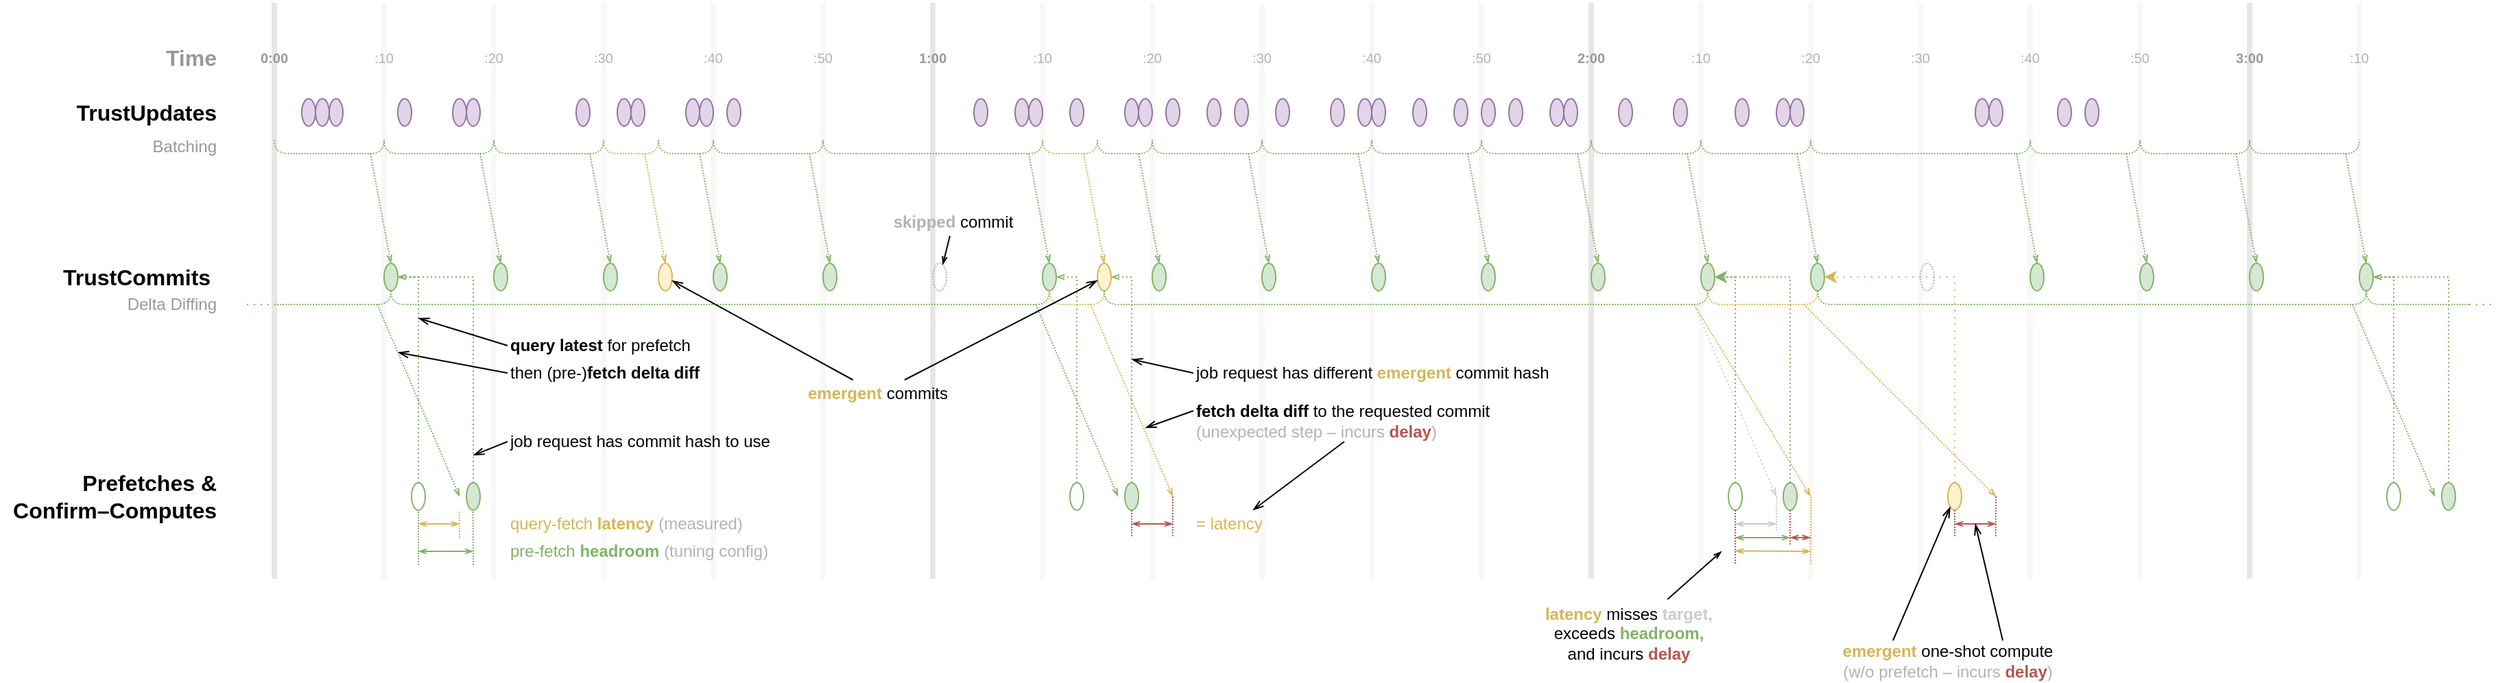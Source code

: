 <mxfile version="24.4.9" type="github">
  <diagram name="Page-1" id="hy2oFRqQvjaeFP1TpH-y">
    <mxGraphModel dx="2315" dy="1063" grid="0" gridSize="5" guides="1" tooltips="1" connect="1" arrows="1" fold="1" page="0" pageScale="1" pageWidth="850" pageHeight="1100" math="0" shadow="0">
      <root>
        <mxCell id="0" />
        <mxCell id="1" parent="0" />
        <mxCell id="8gEPXH_LTYy4HOlQ8OhR-413" value="" style="group;movable=0;resizable=0;rotatable=0;deletable=0;editable=0;locked=1;connectable=0;" vertex="1" connectable="0" parent="1">
          <mxGeometry x="160" y="100" width="1520" height="420" as="geometry" />
        </mxCell>
        <mxCell id="8gEPXH_LTYy4HOlQ8OhR-357" value="" style="endArrow=none;html=1;rounded=0;fontColor=#CCCCCC;strokeColor=#E6E6E6;strokeWidth=4;" edge="1" parent="8gEPXH_LTYy4HOlQ8OhR-413">
          <mxGeometry width="50" height="50" relative="1" as="geometry">
            <mxPoint y="420" as="sourcePoint" />
            <mxPoint as="targetPoint" />
          </mxGeometry>
        </mxCell>
        <mxCell id="8gEPXH_LTYy4HOlQ8OhR-359" value="" style="endArrow=none;html=1;rounded=0;fontColor=#CCCCCC;strokeColor=#F8F8F8;strokeWidth=4;" edge="1" parent="8gEPXH_LTYy4HOlQ8OhR-413">
          <mxGeometry width="50" height="50" relative="1" as="geometry">
            <mxPoint x="240" y="420" as="sourcePoint" />
            <mxPoint x="240" as="targetPoint" />
          </mxGeometry>
        </mxCell>
        <mxCell id="8gEPXH_LTYy4HOlQ8OhR-360" value="" style="endArrow=none;html=1;rounded=0;fontColor=#CCCCCC;strokeColor=#F8F8F8;strokeWidth=4;" edge="1" parent="8gEPXH_LTYy4HOlQ8OhR-413">
          <mxGeometry width="50" height="50" relative="1" as="geometry">
            <mxPoint x="160" y="420" as="sourcePoint" />
            <mxPoint x="160" as="targetPoint" />
          </mxGeometry>
        </mxCell>
        <mxCell id="8gEPXH_LTYy4HOlQ8OhR-361" value="" style="endArrow=none;html=1;rounded=0;fontColor=#CCCCCC;strokeColor=#F8F8F8;strokeWidth=4;" edge="1" parent="8gEPXH_LTYy4HOlQ8OhR-413">
          <mxGeometry width="50" height="50" relative="1" as="geometry">
            <mxPoint x="560" y="420" as="sourcePoint" />
            <mxPoint x="560" as="targetPoint" />
          </mxGeometry>
        </mxCell>
        <mxCell id="8gEPXH_LTYy4HOlQ8OhR-362" value="" style="endArrow=none;html=1;rounded=0;fontColor=#CCCCCC;strokeColor=#E6E6E6;strokeWidth=4;" edge="1" parent="8gEPXH_LTYy4HOlQ8OhR-413">
          <mxGeometry width="50" height="50" relative="1" as="geometry">
            <mxPoint x="480" y="420" as="sourcePoint" />
            <mxPoint x="480" as="targetPoint" />
          </mxGeometry>
        </mxCell>
        <mxCell id="8gEPXH_LTYy4HOlQ8OhR-363" value="" style="endArrow=none;html=1;rounded=0;fontColor=#CCCCCC;strokeColor=#F8F8F8;strokeWidth=4;" edge="1" parent="8gEPXH_LTYy4HOlQ8OhR-413">
          <mxGeometry width="50" height="50" relative="1" as="geometry">
            <mxPoint x="400" y="420" as="sourcePoint" />
            <mxPoint x="400" as="targetPoint" />
          </mxGeometry>
        </mxCell>
        <mxCell id="8gEPXH_LTYy4HOlQ8OhR-365" value="" style="endArrow=none;html=1;rounded=0;fontColor=#CCCCCC;strokeColor=#F8F8F8;strokeWidth=4;" edge="1" parent="8gEPXH_LTYy4HOlQ8OhR-413">
          <mxGeometry width="50" height="50" relative="1" as="geometry">
            <mxPoint x="1200" y="420" as="sourcePoint" />
            <mxPoint x="1200" as="targetPoint" />
          </mxGeometry>
        </mxCell>
        <mxCell id="8gEPXH_LTYy4HOlQ8OhR-366" value="" style="endArrow=none;html=1;rounded=0;fontColor=#CCCCCC;strokeColor=#F8F8F8;strokeWidth=4;" edge="1" parent="8gEPXH_LTYy4HOlQ8OhR-413">
          <mxGeometry width="50" height="50" relative="1" as="geometry">
            <mxPoint x="1120" y="420" as="sourcePoint" />
            <mxPoint x="1120" as="targetPoint" />
          </mxGeometry>
        </mxCell>
        <mxCell id="8gEPXH_LTYy4HOlQ8OhR-367" value="" style="endArrow=none;html=1;rounded=0;fontColor=#CCCCCC;strokeColor=#F8F8F8;strokeWidth=4;" edge="1" parent="8gEPXH_LTYy4HOlQ8OhR-413">
          <mxGeometry width="50" height="50" relative="1" as="geometry">
            <mxPoint x="1040" y="420" as="sourcePoint" />
            <mxPoint x="1040" as="targetPoint" />
          </mxGeometry>
        </mxCell>
        <mxCell id="8gEPXH_LTYy4HOlQ8OhR-368" value="" style="endArrow=none;html=1;rounded=0;fontColor=#CCCCCC;strokeColor=#E6E6E6;strokeWidth=4;" edge="1" parent="8gEPXH_LTYy4HOlQ8OhR-413">
          <mxGeometry width="50" height="50" relative="1" as="geometry">
            <mxPoint x="960" y="420" as="sourcePoint" />
            <mxPoint x="960" as="targetPoint" />
          </mxGeometry>
        </mxCell>
        <mxCell id="8gEPXH_LTYy4HOlQ8OhR-369" value="" style="endArrow=none;html=1;rounded=0;fontColor=#CCCCCC;strokeColor=#F8F8F8;strokeWidth=4;" edge="1" parent="8gEPXH_LTYy4HOlQ8OhR-413">
          <mxGeometry width="50" height="50" relative="1" as="geometry">
            <mxPoint x="880" y="420" as="sourcePoint" />
            <mxPoint x="880" as="targetPoint" />
          </mxGeometry>
        </mxCell>
        <mxCell id="8gEPXH_LTYy4HOlQ8OhR-370" value="" style="endArrow=none;html=1;rounded=0;fontColor=#CCCCCC;strokeColor=#F8F8F8;strokeWidth=4;" edge="1" parent="8gEPXH_LTYy4HOlQ8OhR-413">
          <mxGeometry width="50" height="50" relative="1" as="geometry">
            <mxPoint x="800" y="420" as="sourcePoint" />
            <mxPoint x="800" as="targetPoint" />
          </mxGeometry>
        </mxCell>
        <mxCell id="8gEPXH_LTYy4HOlQ8OhR-371" value="" style="endArrow=none;html=1;rounded=0;fontColor=#CCCCCC;strokeColor=#F8F8F8;strokeWidth=4;" edge="1" parent="8gEPXH_LTYy4HOlQ8OhR-413">
          <mxGeometry width="50" height="50" relative="1" as="geometry">
            <mxPoint x="720" y="420" as="sourcePoint" />
            <mxPoint x="720" as="targetPoint" />
          </mxGeometry>
        </mxCell>
        <mxCell id="8gEPXH_LTYy4HOlQ8OhR-372" value="" style="endArrow=none;html=1;rounded=0;fontColor=#CCCCCC;strokeColor=#F8F8F8;strokeWidth=4;" edge="1" parent="8gEPXH_LTYy4HOlQ8OhR-413">
          <mxGeometry width="50" height="50" relative="1" as="geometry">
            <mxPoint x="640" y="420" as="sourcePoint" />
            <mxPoint x="640" as="targetPoint" />
          </mxGeometry>
        </mxCell>
        <mxCell id="8gEPXH_LTYy4HOlQ8OhR-373" value="" style="endArrow=none;html=1;rounded=0;fontColor=#CCCCCC;strokeColor=#F8F8F8;strokeWidth=4;" edge="1" parent="8gEPXH_LTYy4HOlQ8OhR-413">
          <mxGeometry width="50" height="50" relative="1" as="geometry">
            <mxPoint x="1520" y="420" as="sourcePoint" />
            <mxPoint x="1520" as="targetPoint" />
          </mxGeometry>
        </mxCell>
        <mxCell id="8gEPXH_LTYy4HOlQ8OhR-374" value="" style="endArrow=none;html=1;rounded=0;fontColor=#CCCCCC;strokeColor=#E6E6E6;strokeWidth=4;" edge="1" parent="8gEPXH_LTYy4HOlQ8OhR-413">
          <mxGeometry width="50" height="50" relative="1" as="geometry">
            <mxPoint x="1440" y="420" as="sourcePoint" />
            <mxPoint x="1440" as="targetPoint" />
          </mxGeometry>
        </mxCell>
        <mxCell id="8gEPXH_LTYy4HOlQ8OhR-375" value="" style="endArrow=none;html=1;rounded=0;fontColor=#CCCCCC;strokeColor=#F8F8F8;strokeWidth=4;" edge="1" parent="8gEPXH_LTYy4HOlQ8OhR-413">
          <mxGeometry width="50" height="50" relative="1" as="geometry">
            <mxPoint x="1360" y="420" as="sourcePoint" />
            <mxPoint x="1360" as="targetPoint" />
          </mxGeometry>
        </mxCell>
        <mxCell id="8gEPXH_LTYy4HOlQ8OhR-376" value="" style="endArrow=none;html=1;rounded=0;fontColor=#CCCCCC;strokeColor=#F8F8F8;strokeWidth=4;" edge="1" parent="8gEPXH_LTYy4HOlQ8OhR-413">
          <mxGeometry width="50" height="50" relative="1" as="geometry">
            <mxPoint x="1280" y="420" as="sourcePoint" />
            <mxPoint x="1280" as="targetPoint" />
          </mxGeometry>
        </mxCell>
        <mxCell id="8gEPXH_LTYy4HOlQ8OhR-394" value="" style="endArrow=none;html=1;rounded=0;fontColor=#CCCCCC;strokeColor=#F8F8F8;strokeWidth=4;" edge="1" parent="8gEPXH_LTYy4HOlQ8OhR-413">
          <mxGeometry width="50" height="50" relative="1" as="geometry">
            <mxPoint x="80" y="420" as="sourcePoint" />
            <mxPoint x="80" as="targetPoint" />
          </mxGeometry>
        </mxCell>
        <mxCell id="8gEPXH_LTYy4HOlQ8OhR-364" value="" style="endArrow=none;html=1;rounded=0;fontColor=#CCCCCC;strokeColor=#F8F8F8;movable=1;resizable=1;rotatable=1;deletable=1;editable=1;locked=0;connectable=1;strokeWidth=4;" edge="1" parent="8gEPXH_LTYy4HOlQ8OhR-413">
          <mxGeometry width="50" height="50" relative="1" as="geometry">
            <mxPoint x="320" y="420" as="sourcePoint" />
            <mxPoint x="320" as="targetPoint" />
          </mxGeometry>
        </mxCell>
        <mxCell id="8gEPXH_LTYy4HOlQ8OhR-305" value="" style="curved=1;endArrow=none;html=1;rounded=0;endFill=0;fillColor=#d5e8d4;strokeColor=#82b366;dashed=1;dashPattern=1 1;" edge="1" parent="8gEPXH_LTYy4HOlQ8OhR-413">
          <mxGeometry width="50" height="50" relative="1" as="geometry">
            <mxPoint x="1440" y="100" as="sourcePoint" />
            <mxPoint x="1520" y="100" as="targetPoint" />
            <Array as="points">
              <mxPoint x="1440" y="110" />
              <mxPoint x="1460" y="110" />
              <mxPoint x="1500" y="110" />
              <mxPoint x="1520" y="110" />
            </Array>
          </mxGeometry>
        </mxCell>
        <mxCell id="8gEPXH_LTYy4HOlQ8OhR-302" value="" style="curved=1;endArrow=none;html=1;rounded=0;endFill=0;fillColor=#d5e8d4;strokeColor=#82b366;dashed=1;dashPattern=1 1;" edge="1" parent="8gEPXH_LTYy4HOlQ8OhR-413">
          <mxGeometry width="50" height="50" relative="1" as="geometry">
            <mxPoint x="1360" y="100" as="sourcePoint" />
            <mxPoint x="1440" y="100" as="targetPoint" />
            <Array as="points">
              <mxPoint x="1360" y="110" />
              <mxPoint x="1380" y="110" />
              <mxPoint x="1420" y="110" />
              <mxPoint x="1440" y="110" />
            </Array>
          </mxGeometry>
        </mxCell>
        <mxCell id="8gEPXH_LTYy4HOlQ8OhR-292" value="" style="curved=1;endArrow=none;html=1;rounded=0;endFill=0;fillColor=#d5e8d4;strokeColor=#82b366;dashed=1;dashPattern=1 1;" edge="1" parent="8gEPXH_LTYy4HOlQ8OhR-413">
          <mxGeometry width="50" height="50" relative="1" as="geometry">
            <mxPoint x="1280" y="100" as="sourcePoint" />
            <mxPoint x="1360" y="100" as="targetPoint" />
            <Array as="points">
              <mxPoint x="1280" y="110" />
              <mxPoint x="1300" y="110" />
              <mxPoint x="1340" y="110" />
              <mxPoint x="1360" y="110" />
            </Array>
          </mxGeometry>
        </mxCell>
        <mxCell id="8gEPXH_LTYy4HOlQ8OhR-250" value="" style="curved=1;endArrow=none;html=1;rounded=0;endFill=0;fillColor=#d5e8d4;strokeColor=#82b366;dashed=1;dashPattern=1 1;" edge="1" parent="8gEPXH_LTYy4HOlQ8OhR-413">
          <mxGeometry width="50" height="50" relative="1" as="geometry">
            <mxPoint x="1120" y="100" as="sourcePoint" />
            <mxPoint x="1280" y="100" as="targetPoint" />
            <Array as="points">
              <mxPoint x="1120" y="110" />
              <mxPoint x="1140" y="110" />
              <mxPoint x="1260" y="110" />
              <mxPoint x="1280" y="110" />
            </Array>
          </mxGeometry>
        </mxCell>
        <mxCell id="8gEPXH_LTYy4HOlQ8OhR-383" value="" style="endArrow=openThin;html=1;rounded=0;endFill=0;exitX=0;exitY=0.5;exitDx=0;exitDy=0;strokeWidth=1;" edge="1" parent="1" source="8gEPXH_LTYy4HOlQ8OhR-387">
          <mxGeometry width="50" height="50" relative="1" as="geometry">
            <mxPoint x="280" y="415" as="sourcePoint" />
            <mxPoint x="305" y="430" as="targetPoint" />
          </mxGeometry>
        </mxCell>
        <mxCell id="8gEPXH_LTYy4HOlQ8OhR-271" style="edgeStyle=orthogonalEdgeStyle;rounded=0;orthogonalLoop=1;jettySize=auto;html=1;exitX=0.5;exitY=0;exitDx=0;exitDy=0;fillColor=#d5e8d4;strokeColor=#82b366;dashed=1;dashPattern=1 2;endSize=4;endArrow=openThin;endFill=0;" edge="1" parent="1" source="8gEPXH_LTYy4HOlQ8OhR-265">
          <mxGeometry relative="1" as="geometry">
            <mxPoint x="250" y="300" as="targetPoint" />
            <Array as="points">
              <mxPoint x="305" y="300" />
            </Array>
          </mxGeometry>
        </mxCell>
        <mxCell id="8gEPXH_LTYy4HOlQ8OhR-1" value="TrustUpdates" style="text;html=1;align=right;verticalAlign=middle;whiteSpace=wrap;rounded=0;fontSize=16;fontColor=#000000;fontStyle=1" vertex="1" parent="1">
          <mxGeometry y="170" width="120" height="20" as="geometry" />
        </mxCell>
        <mxCell id="8gEPXH_LTYy4HOlQ8OhR-4" value="" style="ellipse;whiteSpace=wrap;html=1;fillColor=#e1d5e7;strokeColor=#9673a6;" vertex="1" parent="1">
          <mxGeometry x="180" y="170" width="10" height="20" as="geometry" />
        </mxCell>
        <mxCell id="8gEPXH_LTYy4HOlQ8OhR-5" value="" style="ellipse;whiteSpace=wrap;html=1;fillColor=#e1d5e7;strokeColor=#9673a6;" vertex="1" parent="1">
          <mxGeometry x="190" y="170" width="10" height="20" as="geometry" />
        </mxCell>
        <mxCell id="8gEPXH_LTYy4HOlQ8OhR-6" value="" style="ellipse;whiteSpace=wrap;html=1;fillColor=#e1d5e7;strokeColor=#9673a6;" vertex="1" parent="1">
          <mxGeometry x="200" y="170" width="10" height="20" as="geometry" />
        </mxCell>
        <mxCell id="8gEPXH_LTYy4HOlQ8OhR-7" value="" style="ellipse;whiteSpace=wrap;html=1;fillColor=#e1d5e7;strokeColor=#9673a6;" vertex="1" parent="1">
          <mxGeometry x="250" y="170" width="10" height="20" as="geometry" />
        </mxCell>
        <mxCell id="8gEPXH_LTYy4HOlQ8OhR-8" value="" style="ellipse;whiteSpace=wrap;html=1;fillColor=#e1d5e7;strokeColor=#9673a6;" vertex="1" parent="1">
          <mxGeometry x="290" y="170" width="10" height="20" as="geometry" />
        </mxCell>
        <mxCell id="8gEPXH_LTYy4HOlQ8OhR-9" value="" style="ellipse;whiteSpace=wrap;html=1;fillColor=#e1d5e7;strokeColor=#9673a6;" vertex="1" parent="1">
          <mxGeometry x="300" y="170" width="10" height="20" as="geometry" />
        </mxCell>
        <mxCell id="8gEPXH_LTYy4HOlQ8OhR-10" value="" style="ellipse;whiteSpace=wrap;html=1;fillColor=#e1d5e7;strokeColor=#9673a6;" vertex="1" parent="1">
          <mxGeometry x="380" y="170" width="10" height="20" as="geometry" />
        </mxCell>
        <mxCell id="8gEPXH_LTYy4HOlQ8OhR-11" value="" style="ellipse;whiteSpace=wrap;html=1;fillColor=#e1d5e7;strokeColor=#9673a6;" vertex="1" parent="1">
          <mxGeometry x="410" y="170" width="10" height="20" as="geometry" />
        </mxCell>
        <mxCell id="8gEPXH_LTYy4HOlQ8OhR-12" value="" style="ellipse;whiteSpace=wrap;html=1;fillColor=#e1d5e7;strokeColor=#9673a6;" vertex="1" parent="1">
          <mxGeometry x="420" y="170" width="10" height="20" as="geometry" />
        </mxCell>
        <mxCell id="8gEPXH_LTYy4HOlQ8OhR-13" value="" style="ellipse;whiteSpace=wrap;html=1;fillColor=#e1d5e7;strokeColor=#9673a6;" vertex="1" parent="1">
          <mxGeometry x="490" y="170" width="10" height="20" as="geometry" />
        </mxCell>
        <mxCell id="8gEPXH_LTYy4HOlQ8OhR-14" value="" style="ellipse;whiteSpace=wrap;html=1;fillColor=#e1d5e7;strokeColor=#9673a6;" vertex="1" parent="1">
          <mxGeometry x="470" y="170" width="10" height="20" as="geometry" />
        </mxCell>
        <mxCell id="8gEPXH_LTYy4HOlQ8OhR-15" value="" style="ellipse;whiteSpace=wrap;html=1;fillColor=#e1d5e7;strokeColor=#9673a6;" vertex="1" parent="1">
          <mxGeometry x="460" y="170" width="10" height="20" as="geometry" />
        </mxCell>
        <mxCell id="8gEPXH_LTYy4HOlQ8OhR-17" value="" style="ellipse;whiteSpace=wrap;html=1;fillColor=#e1d5e7;strokeColor=#9673a6;" vertex="1" parent="1">
          <mxGeometry x="670" y="170" width="10" height="20" as="geometry" />
        </mxCell>
        <mxCell id="8gEPXH_LTYy4HOlQ8OhR-18" value="" style="ellipse;whiteSpace=wrap;html=1;fillColor=#e1d5e7;strokeColor=#9673a6;" vertex="1" parent="1">
          <mxGeometry x="700" y="170" width="10" height="20" as="geometry" />
        </mxCell>
        <mxCell id="8gEPXH_LTYy4HOlQ8OhR-19" style="edgeStyle=none;curved=1;rounded=0;orthogonalLoop=1;jettySize=auto;html=1;exitX=0.5;exitY=0;exitDx=0;exitDy=0;fontSize=12;startSize=8;endSize=8;" edge="1" parent="1" source="8gEPXH_LTYy4HOlQ8OhR-1" target="8gEPXH_LTYy4HOlQ8OhR-1">
          <mxGeometry relative="1" as="geometry" />
        </mxCell>
        <mxCell id="8gEPXH_LTYy4HOlQ8OhR-20" value="" style="ellipse;whiteSpace=wrap;html=1;fillColor=#e1d5e7;strokeColor=#9673a6;" vertex="1" parent="1">
          <mxGeometry x="710" y="170" width="10" height="20" as="geometry" />
        </mxCell>
        <mxCell id="8gEPXH_LTYy4HOlQ8OhR-21" value="" style="ellipse;whiteSpace=wrap;html=1;fillColor=#e1d5e7;strokeColor=#9673a6;" vertex="1" parent="1">
          <mxGeometry x="740" y="170" width="10" height="20" as="geometry" />
        </mxCell>
        <mxCell id="8gEPXH_LTYy4HOlQ8OhR-22" value="" style="ellipse;whiteSpace=wrap;html=1;fillColor=#e1d5e7;strokeColor=#9673a6;" vertex="1" parent="1">
          <mxGeometry x="780" y="170" width="10" height="20" as="geometry" />
        </mxCell>
        <mxCell id="8gEPXH_LTYy4HOlQ8OhR-23" value="TrustCommits&amp;nbsp;" style="text;html=1;align=right;verticalAlign=middle;whiteSpace=wrap;rounded=0;fontSize=16;fontStyle=1" vertex="1" parent="1">
          <mxGeometry y="290" width="120" height="20" as="geometry" />
        </mxCell>
        <mxCell id="8gEPXH_LTYy4HOlQ8OhR-27" value="" style="ellipse;whiteSpace=wrap;html=1;fillColor=#d5e8d4;strokeColor=#82b366;" vertex="1" parent="1">
          <mxGeometry x="240" y="290" width="10" height="20" as="geometry" />
        </mxCell>
        <mxCell id="8gEPXH_LTYy4HOlQ8OhR-28" value="" style="ellipse;whiteSpace=wrap;html=1;fillColor=#d5e8d4;strokeColor=#82b366;" vertex="1" parent="1">
          <mxGeometry x="320" y="290" width="10" height="20" as="geometry" />
        </mxCell>
        <mxCell id="8gEPXH_LTYy4HOlQ8OhR-31" value="" style="ellipse;whiteSpace=wrap;html=1;fillColor=#d5e8d4;strokeColor=#82b366;" vertex="1" parent="1">
          <mxGeometry x="400" y="290" width="10" height="20" as="geometry" />
        </mxCell>
        <mxCell id="8gEPXH_LTYy4HOlQ8OhR-32" value="" style="ellipse;whiteSpace=wrap;html=1;fillColor=#d5e8d4;strokeColor=#82b366;" vertex="1" parent="1">
          <mxGeometry x="480" y="290" width="10" height="20" as="geometry" />
        </mxCell>
        <mxCell id="8gEPXH_LTYy4HOlQ8OhR-86" value="" style="curved=1;endArrow=none;html=1;rounded=0;endFill=0;fillColor=#d5e8d4;strokeColor=#82B366;dashed=1;dashPattern=1 1;" edge="1" parent="1">
          <mxGeometry width="50" height="50" relative="1" as="geometry">
            <mxPoint x="160" y="200" as="sourcePoint" />
            <mxPoint x="240" y="200" as="targetPoint" />
            <Array as="points">
              <mxPoint x="160" y="210" />
              <mxPoint x="180" y="210" />
              <mxPoint x="220" y="210" />
              <mxPoint x="240" y="210" />
            </Array>
          </mxGeometry>
        </mxCell>
        <mxCell id="8gEPXH_LTYy4HOlQ8OhR-109" value="" style="endArrow=openThin;html=1;rounded=0;fillColor=#d5e8d4;strokeColor=#82b366;endSize=4;endFill=0;dashed=1;dashPattern=1 1;" edge="1" parent="1">
          <mxGeometry width="50" height="50" relative="1" as="geometry">
            <mxPoint x="230" y="210" as="sourcePoint" />
            <mxPoint x="245" y="290" as="targetPoint" />
          </mxGeometry>
        </mxCell>
        <mxCell id="8gEPXH_LTYy4HOlQ8OhR-114" value="" style="endArrow=openThin;html=1;rounded=0;fillColor=#d5e8d4;strokeColor=#82b366;entryX=0.5;entryY=0;entryDx=0;entryDy=0;endSize=4;endFill=0;dashed=1;dashPattern=1 1;" edge="1" parent="1" target="8gEPXH_LTYy4HOlQ8OhR-28">
          <mxGeometry width="50" height="50" relative="1" as="geometry">
            <mxPoint x="310" y="210" as="sourcePoint" />
            <mxPoint x="325" y="270" as="targetPoint" />
          </mxGeometry>
        </mxCell>
        <mxCell id="8gEPXH_LTYy4HOlQ8OhR-117" value="" style="endArrow=openThin;html=1;rounded=0;fillColor=#d5e8d4;strokeColor=#82b366;entryX=0.5;entryY=0;entryDx=0;entryDy=0;endSize=4;endFill=0;dashed=1;dashPattern=1 1;" edge="1" parent="1" target="8gEPXH_LTYy4HOlQ8OhR-31">
          <mxGeometry width="50" height="50" relative="1" as="geometry">
            <mxPoint x="390" y="210" as="sourcePoint" />
            <mxPoint x="405" y="270" as="targetPoint" />
          </mxGeometry>
        </mxCell>
        <mxCell id="8gEPXH_LTYy4HOlQ8OhR-119" value="" style="endArrow=openThin;html=1;rounded=0;fillColor=#d5e8d4;strokeColor=#82b366;entryX=0.5;entryY=0;entryDx=0;entryDy=0;endSize=4;endFill=0;dashed=1;dashPattern=1 1;" edge="1" parent="1" target="8gEPXH_LTYy4HOlQ8OhR-32">
          <mxGeometry width="50" height="50" relative="1" as="geometry">
            <mxPoint x="470" y="210" as="sourcePoint" />
            <mxPoint x="485" y="270" as="targetPoint" />
          </mxGeometry>
        </mxCell>
        <mxCell id="8gEPXH_LTYy4HOlQ8OhR-123" value="" style="ellipse;whiteSpace=wrap;html=1;fillColor=none;strokeColor=#B3B3B3;dashed=1;dashPattern=1 1;fontColor=#333333;" vertex="1" parent="1">
          <mxGeometry x="640" y="290" width="10" height="20" as="geometry" />
        </mxCell>
        <mxCell id="8gEPXH_LTYy4HOlQ8OhR-124" value="" style="ellipse;whiteSpace=wrap;html=1;fillColor=#d5e8d4;strokeColor=#82b366;" vertex="1" parent="1">
          <mxGeometry x="720" y="290" width="10" height="20" as="geometry" />
        </mxCell>
        <mxCell id="8gEPXH_LTYy4HOlQ8OhR-127" value="" style="ellipse;whiteSpace=wrap;html=1;fillColor=#d5e8d4;strokeColor=#82b366;" vertex="1" parent="1">
          <mxGeometry x="800" y="290" width="10" height="20" as="geometry" />
        </mxCell>
        <mxCell id="8gEPXH_LTYy4HOlQ8OhR-131" value="" style="endArrow=openThin;html=1;rounded=0;fillColor=#d5e8d4;strokeColor=#82b366;entryX=0.5;entryY=0;entryDx=0;entryDy=0;endSize=4;endFill=0;dashed=1;dashPattern=1 1;" edge="1" target="8gEPXH_LTYy4HOlQ8OhR-124" parent="1">
          <mxGeometry width="50" height="50" relative="1" as="geometry">
            <mxPoint x="710" y="210" as="sourcePoint" />
            <mxPoint x="725" y="270" as="targetPoint" />
          </mxGeometry>
        </mxCell>
        <mxCell id="8gEPXH_LTYy4HOlQ8OhR-133" value="" style="endArrow=openThin;html=1;rounded=0;fillColor=#d5e8d4;strokeColor=#82b366;entryX=0.5;entryY=0;entryDx=0;entryDy=0;endSize=4;endFill=0;dashed=1;dashPattern=1 1;" edge="1" target="8gEPXH_LTYy4HOlQ8OhR-127" parent="1">
          <mxGeometry width="50" height="50" relative="1" as="geometry">
            <mxPoint x="790" y="210" as="sourcePoint" />
            <mxPoint x="805" y="270" as="targetPoint" />
          </mxGeometry>
        </mxCell>
        <mxCell id="8gEPXH_LTYy4HOlQ8OhR-135" value="" style="ellipse;whiteSpace=wrap;html=1;fillColor=#d5e8d4;strokeColor=#82b366;" vertex="1" parent="1">
          <mxGeometry x="880" y="290" width="10" height="20" as="geometry" />
        </mxCell>
        <mxCell id="8gEPXH_LTYy4HOlQ8OhR-138" value="" style="ellipse;whiteSpace=wrap;html=1;fillColor=#d5e8d4;strokeColor=#82b366;" vertex="1" parent="1">
          <mxGeometry x="960" y="290" width="10" height="20" as="geometry" />
        </mxCell>
        <mxCell id="8gEPXH_LTYy4HOlQ8OhR-139" value="" style="ellipse;whiteSpace=wrap;html=1;fillColor=#d5e8d4;strokeColor=#82b366;" vertex="1" parent="1">
          <mxGeometry x="1040" y="290" width="10" height="20" as="geometry" />
        </mxCell>
        <mxCell id="8gEPXH_LTYy4HOlQ8OhR-142" value="" style="ellipse;whiteSpace=wrap;html=1;fillColor=#d5e8d4;strokeColor=#82b366;" vertex="1" parent="1">
          <mxGeometry x="1120" y="290" width="10" height="20" as="geometry" />
        </mxCell>
        <mxCell id="8gEPXH_LTYy4HOlQ8OhR-143" value="" style="ellipse;whiteSpace=wrap;html=1;fillColor=#d5e8d4;strokeColor=#82b366;" vertex="1" parent="1">
          <mxGeometry x="1200" y="290" width="10" height="20" as="geometry" />
        </mxCell>
        <mxCell id="8gEPXH_LTYy4HOlQ8OhR-146" value="" style="ellipse;whiteSpace=wrap;html=1;fillColor=#d5e8d4;strokeColor=#82b366;" vertex="1" parent="1">
          <mxGeometry x="1280" y="290" width="10" height="20" as="geometry" />
        </mxCell>
        <mxCell id="8gEPXH_LTYy4HOlQ8OhR-166" value="" style="endArrow=openThin;html=1;rounded=0;fillColor=#d5e8d4;strokeColor=#82b366;entryX=0.5;entryY=0;entryDx=0;entryDy=0;endSize=4;endFill=0;dashed=1;dashPattern=1 1;" edge="1" target="8gEPXH_LTYy4HOlQ8OhR-135" parent="1">
          <mxGeometry width="50" height="50" relative="1" as="geometry">
            <mxPoint x="870" y="210" as="sourcePoint" />
            <mxPoint x="1320" y="290" as="targetPoint" />
          </mxGeometry>
        </mxCell>
        <mxCell id="8gEPXH_LTYy4HOlQ8OhR-168" value="" style="endArrow=openThin;html=1;rounded=0;fillColor=#d5e8d4;strokeColor=#82b366;entryX=0.5;entryY=0;entryDx=0;entryDy=0;endSize=4;endFill=0;dashed=1;dashPattern=1 1;" edge="1" target="8gEPXH_LTYy4HOlQ8OhR-138" parent="1">
          <mxGeometry width="50" height="50" relative="1" as="geometry">
            <mxPoint x="950" y="210" as="sourcePoint" />
            <mxPoint x="935" y="280" as="targetPoint" />
          </mxGeometry>
        </mxCell>
        <mxCell id="8gEPXH_LTYy4HOlQ8OhR-170" value="" style="endArrow=openThin;html=1;rounded=0;fillColor=#d5e8d4;strokeColor=#82b366;entryX=0.5;entryY=0;entryDx=0;entryDy=0;endSize=4;endFill=0;dashed=1;dashPattern=1 1;" edge="1" target="8gEPXH_LTYy4HOlQ8OhR-139" parent="1">
          <mxGeometry width="50" height="50" relative="1" as="geometry">
            <mxPoint x="1030" y="210" as="sourcePoint" />
            <mxPoint x="1045" y="270" as="targetPoint" />
          </mxGeometry>
        </mxCell>
        <mxCell id="8gEPXH_LTYy4HOlQ8OhR-172" value="" style="endArrow=openThin;html=1;rounded=0;fillColor=#d5e8d4;strokeColor=#82b366;entryX=0.5;entryY=0;entryDx=0;entryDy=0;endSize=4;endFill=0;dashed=1;dashPattern=1 1;" edge="1" target="8gEPXH_LTYy4HOlQ8OhR-142" parent="1">
          <mxGeometry width="50" height="50" relative="1" as="geometry">
            <mxPoint x="1110" y="210" as="sourcePoint" />
            <mxPoint x="1125" y="270" as="targetPoint" />
          </mxGeometry>
        </mxCell>
        <mxCell id="8gEPXH_LTYy4HOlQ8OhR-174" value="" style="endArrow=openThin;html=1;rounded=0;fillColor=#d5e8d4;strokeColor=#82b366;entryX=0.5;entryY=0;entryDx=0;entryDy=0;endSize=4;endFill=0;dashed=1;dashPattern=1 1;" edge="1" target="8gEPXH_LTYy4HOlQ8OhR-143" parent="1">
          <mxGeometry width="50" height="50" relative="1" as="geometry">
            <mxPoint x="1190" y="210" as="sourcePoint" />
            <mxPoint x="1205" y="270" as="targetPoint" />
          </mxGeometry>
        </mxCell>
        <mxCell id="8gEPXH_LTYy4HOlQ8OhR-176" value="" style="endArrow=openThin;html=1;rounded=0;fillColor=#d5e8d4;strokeColor=#82b366;entryX=0.5;entryY=0;entryDx=0;entryDy=0;endSize=4;endFill=0;dashed=1;dashPattern=1 1;" edge="1" target="8gEPXH_LTYy4HOlQ8OhR-146" parent="1">
          <mxGeometry width="50" height="50" relative="1" as="geometry">
            <mxPoint x="1270" y="210" as="sourcePoint" />
            <mxPoint x="1285" y="270" as="targetPoint" />
          </mxGeometry>
        </mxCell>
        <mxCell id="8gEPXH_LTYy4HOlQ8OhR-178" value="" style="ellipse;whiteSpace=wrap;html=1;fillColor=none;strokeColor=#B3B3B3;dashed=1;dashPattern=1 1;" vertex="1" parent="1">
          <mxGeometry x="1360" y="290" width="10" height="20" as="geometry" />
        </mxCell>
        <mxCell id="8gEPXH_LTYy4HOlQ8OhR-179" value="" style="ellipse;whiteSpace=wrap;html=1;fillColor=#d5e8d4;strokeColor=#82b366;" vertex="1" parent="1">
          <mxGeometry x="1440" y="290" width="10" height="20" as="geometry" />
        </mxCell>
        <mxCell id="8gEPXH_LTYy4HOlQ8OhR-182" value="" style="ellipse;whiteSpace=wrap;html=1;fillColor=#d5e8d4;strokeColor=#82b366;" vertex="1" parent="1">
          <mxGeometry x="1520" y="290" width="10" height="20" as="geometry" />
        </mxCell>
        <mxCell id="8gEPXH_LTYy4HOlQ8OhR-186" value="" style="endArrow=openThin;html=1;rounded=0;fillColor=#d5e8d4;strokeColor=#82b366;entryX=0.5;entryY=0;entryDx=0;entryDy=0;endSize=4;endFill=0;dashed=1;dashPattern=1 1;" edge="1" target="8gEPXH_LTYy4HOlQ8OhR-179" parent="1">
          <mxGeometry width="50" height="50" relative="1" as="geometry">
            <mxPoint x="1430" y="210" as="sourcePoint" />
            <mxPoint x="1445" y="270" as="targetPoint" />
          </mxGeometry>
        </mxCell>
        <mxCell id="8gEPXH_LTYy4HOlQ8OhR-188" value="" style="endArrow=openThin;html=1;rounded=0;fillColor=#d5e8d4;strokeColor=#82b366;entryX=0.5;entryY=0;entryDx=0;entryDy=0;endSize=4;endFill=0;dashed=1;dashPattern=1 1;" edge="1" target="8gEPXH_LTYy4HOlQ8OhR-182" parent="1">
          <mxGeometry width="50" height="50" relative="1" as="geometry">
            <mxPoint x="1510" y="210" as="sourcePoint" />
            <mxPoint x="1525" y="270" as="targetPoint" />
          </mxGeometry>
        </mxCell>
        <mxCell id="8gEPXH_LTYy4HOlQ8OhR-190" value="" style="ellipse;whiteSpace=wrap;html=1;fillColor=#e1d5e7;strokeColor=#9673a6;" vertex="1" parent="1">
          <mxGeometry x="790" y="170" width="10" height="20" as="geometry" />
        </mxCell>
        <mxCell id="8gEPXH_LTYy4HOlQ8OhR-191" value="" style="ellipse;whiteSpace=wrap;html=1;fillColor=#e1d5e7;strokeColor=#9673a6;" vertex="1" parent="1">
          <mxGeometry x="810" y="170" width="10" height="20" as="geometry" />
        </mxCell>
        <mxCell id="8gEPXH_LTYy4HOlQ8OhR-192" value="" style="ellipse;whiteSpace=wrap;html=1;fillColor=#e1d5e7;strokeColor=#9673a6;" vertex="1" parent="1">
          <mxGeometry x="840" y="170" width="10" height="20" as="geometry" />
        </mxCell>
        <mxCell id="8gEPXH_LTYy4HOlQ8OhR-193" value="" style="ellipse;whiteSpace=wrap;html=1;fillColor=#e1d5e7;strokeColor=#9673a6;" vertex="1" parent="1">
          <mxGeometry x="860" y="170" width="10" height="20" as="geometry" />
        </mxCell>
        <mxCell id="8gEPXH_LTYy4HOlQ8OhR-194" value="" style="ellipse;whiteSpace=wrap;html=1;fillColor=#e1d5e7;strokeColor=#9673a6;" vertex="1" parent="1">
          <mxGeometry x="890" y="170" width="10" height="20" as="geometry" />
        </mxCell>
        <mxCell id="8gEPXH_LTYy4HOlQ8OhR-195" value="" style="ellipse;whiteSpace=wrap;html=1;fillColor=#e1d5e7;strokeColor=#9673a6;" vertex="1" parent="1">
          <mxGeometry x="930" y="170" width="10" height="20" as="geometry" />
        </mxCell>
        <mxCell id="8gEPXH_LTYy4HOlQ8OhR-196" value="" style="ellipse;whiteSpace=wrap;html=1;fillColor=#e1d5e7;strokeColor=#9673a6;" vertex="1" parent="1">
          <mxGeometry x="950" y="170" width="10" height="20" as="geometry" />
        </mxCell>
        <mxCell id="8gEPXH_LTYy4HOlQ8OhR-197" value="" style="ellipse;whiteSpace=wrap;html=1;fillColor=#e1d5e7;strokeColor=#9673a6;" vertex="1" parent="1">
          <mxGeometry x="960" y="170" width="10" height="20" as="geometry" />
        </mxCell>
        <mxCell id="8gEPXH_LTYy4HOlQ8OhR-198" value="" style="ellipse;whiteSpace=wrap;html=1;fillColor=#e1d5e7;strokeColor=#9673a6;" vertex="1" parent="1">
          <mxGeometry x="990" y="170" width="10" height="20" as="geometry" />
        </mxCell>
        <mxCell id="8gEPXH_LTYy4HOlQ8OhR-199" value="" style="ellipse;whiteSpace=wrap;html=1;fillColor=#e1d5e7;strokeColor=#9673a6;" vertex="1" parent="1">
          <mxGeometry x="1020" y="170" width="10" height="20" as="geometry" />
        </mxCell>
        <mxCell id="8gEPXH_LTYy4HOlQ8OhR-200" value="" style="ellipse;whiteSpace=wrap;html=1;fillColor=#e1d5e7;strokeColor=#9673a6;" vertex="1" parent="1">
          <mxGeometry x="1040" y="170" width="10" height="20" as="geometry" />
        </mxCell>
        <mxCell id="8gEPXH_LTYy4HOlQ8OhR-201" value="" style="ellipse;whiteSpace=wrap;html=1;fillColor=#e1d5e7;strokeColor=#9673a6;" vertex="1" parent="1">
          <mxGeometry x="1060" y="170" width="10" height="20" as="geometry" />
        </mxCell>
        <mxCell id="8gEPXH_LTYy4HOlQ8OhR-202" value="" style="ellipse;whiteSpace=wrap;html=1;fillColor=#e1d5e7;strokeColor=#9673a6;" vertex="1" parent="1">
          <mxGeometry x="1090" y="170" width="10" height="20" as="geometry" />
        </mxCell>
        <mxCell id="8gEPXH_LTYy4HOlQ8OhR-203" value="" style="ellipse;whiteSpace=wrap;html=1;fillColor=#e1d5e7;strokeColor=#9673a6;" vertex="1" parent="1">
          <mxGeometry x="1100" y="170" width="10" height="20" as="geometry" />
        </mxCell>
        <mxCell id="8gEPXH_LTYy4HOlQ8OhR-204" value="" style="ellipse;whiteSpace=wrap;html=1;fillColor=#e1d5e7;strokeColor=#9673a6;" vertex="1" parent="1">
          <mxGeometry x="1140" y="170" width="10" height="20" as="geometry" />
        </mxCell>
        <mxCell id="8gEPXH_LTYy4HOlQ8OhR-205" value="" style="ellipse;whiteSpace=wrap;html=1;fillColor=#e1d5e7;strokeColor=#9673a6;" vertex="1" parent="1">
          <mxGeometry x="1180" y="170" width="10" height="20" as="geometry" />
        </mxCell>
        <mxCell id="8gEPXH_LTYy4HOlQ8OhR-207" value="" style="ellipse;whiteSpace=wrap;html=1;fillColor=#e1d5e7;strokeColor=#9673a6;" vertex="1" parent="1">
          <mxGeometry x="1225" y="170" width="10" height="20" as="geometry" />
        </mxCell>
        <mxCell id="8gEPXH_LTYy4HOlQ8OhR-208" value="" style="ellipse;whiteSpace=wrap;html=1;fillColor=#e1d5e7;strokeColor=#9673a6;" vertex="1" parent="1">
          <mxGeometry x="1255" y="170" width="10" height="20" as="geometry" />
        </mxCell>
        <mxCell id="8gEPXH_LTYy4HOlQ8OhR-209" value="" style="ellipse;whiteSpace=wrap;html=1;fillColor=#e1d5e7;strokeColor=#9673a6;" vertex="1" parent="1">
          <mxGeometry x="1265" y="170" width="10" height="20" as="geometry" />
        </mxCell>
        <mxCell id="8gEPXH_LTYy4HOlQ8OhR-210" value="" style="ellipse;whiteSpace=wrap;html=1;fillColor=#e1d5e7;strokeColor=#9673a6;" vertex="1" parent="1">
          <mxGeometry x="1400" y="170" width="10" height="20" as="geometry" />
        </mxCell>
        <mxCell id="8gEPXH_LTYy4HOlQ8OhR-211" value="" style="ellipse;whiteSpace=wrap;html=1;fillColor=#e1d5e7;strokeColor=#9673a6;" vertex="1" parent="1">
          <mxGeometry x="1410" y="170" width="10" height="20" as="geometry" />
        </mxCell>
        <mxCell id="8gEPXH_LTYy4HOlQ8OhR-212" value="" style="ellipse;whiteSpace=wrap;html=1;fillColor=#e1d5e7;strokeColor=#9673a6;" vertex="1" parent="1">
          <mxGeometry x="1460" y="170" width="10" height="20" as="geometry" />
        </mxCell>
        <mxCell id="8gEPXH_LTYy4HOlQ8OhR-213" value="" style="ellipse;whiteSpace=wrap;html=1;fillColor=#e1d5e7;strokeColor=#9673a6;" vertex="1" parent="1">
          <mxGeometry x="1480" y="170" width="10" height="20" as="geometry" />
        </mxCell>
        <mxCell id="8gEPXH_LTYy4HOlQ8OhR-215" value="Prefetches &amp;amp;&lt;br&gt;Confirm–Computes" style="text;html=1;align=right;verticalAlign=middle;whiteSpace=wrap;rounded=0;fontSize=16;fontStyle=1" vertex="1" parent="1">
          <mxGeometry x="-40" y="440" width="160" height="40" as="geometry" />
        </mxCell>
        <mxCell id="8gEPXH_LTYy4HOlQ8OhR-273" style="edgeStyle=orthogonalEdgeStyle;rounded=0;orthogonalLoop=1;jettySize=auto;html=1;entryX=1;entryY=0.5;entryDx=0;entryDy=0;exitX=0.5;exitY=0;exitDx=0;exitDy=0;fillColor=#d5e8d4;strokeColor=#82b366;dashed=1;dashPattern=1 2;endSize=4;endArrow=openThin;endFill=0;" edge="1" parent="1" source="8gEPXH_LTYy4HOlQ8OhR-221" target="8gEPXH_LTYy4HOlQ8OhR-260">
          <mxGeometry relative="1" as="geometry">
            <Array as="points">
              <mxPoint x="785" y="300" />
            </Array>
          </mxGeometry>
        </mxCell>
        <mxCell id="8gEPXH_LTYy4HOlQ8OhR-221" value="" style="ellipse;whiteSpace=wrap;html=1;fillColor=#d5e8d4;strokeColor=#82b366;" vertex="1" parent="1">
          <mxGeometry x="780" y="450" width="10" height="20" as="geometry" />
        </mxCell>
        <mxCell id="8gEPXH_LTYy4HOlQ8OhR-243" value="" style="curved=1;endArrow=none;html=1;rounded=0;endFill=0;fillColor=#d5e8d4;strokeColor=#82b366;dashed=1;dashPattern=1 1;" edge="1" parent="1">
          <mxGeometry width="50" height="50" relative="1" as="geometry">
            <mxPoint x="240" y="200" as="sourcePoint" />
            <mxPoint x="320" y="200" as="targetPoint" />
            <Array as="points">
              <mxPoint x="240" y="210" />
              <mxPoint x="260" y="210" />
              <mxPoint x="300" y="210" />
              <mxPoint x="320" y="210" />
            </Array>
          </mxGeometry>
        </mxCell>
        <mxCell id="8gEPXH_LTYy4HOlQ8OhR-245" value="" style="curved=1;endArrow=none;html=1;rounded=0;endFill=0;fillColor=#d5e8d4;strokeColor=#82b366;dashed=1;dashPattern=1 1;" edge="1" parent="1">
          <mxGeometry width="50" height="50" relative="1" as="geometry">
            <mxPoint x="320" y="200" as="sourcePoint" />
            <mxPoint x="400" y="200" as="targetPoint" />
            <Array as="points">
              <mxPoint x="320" y="210" />
              <mxPoint x="340" y="210" />
              <mxPoint x="380" y="210" />
              <mxPoint x="400" y="210" />
            </Array>
          </mxGeometry>
        </mxCell>
        <mxCell id="8gEPXH_LTYy4HOlQ8OhR-246" value="" style="curved=1;endArrow=none;html=1;rounded=0;endFill=0;fillColor=#d5e8d4;strokeColor=#82b366;dashed=1;dashPattern=1 1;" edge="1" parent="1">
          <mxGeometry width="50" height="50" relative="1" as="geometry">
            <mxPoint x="760" y="200" as="sourcePoint" />
            <mxPoint x="800" y="200" as="targetPoint" />
            <Array as="points">
              <mxPoint x="760" y="210" />
              <mxPoint x="780" y="210" />
              <mxPoint x="800" y="210" />
            </Array>
          </mxGeometry>
        </mxCell>
        <mxCell id="8gEPXH_LTYy4HOlQ8OhR-247" value="" style="curved=1;endArrow=none;html=1;rounded=0;endFill=0;fillColor=#d5e8d4;strokeColor=#82b366;dashed=1;dashPattern=1 1;" edge="1" parent="1">
          <mxGeometry width="50" height="50" relative="1" as="geometry">
            <mxPoint x="560" y="200" as="sourcePoint" />
            <mxPoint x="720" y="200" as="targetPoint" />
            <Array as="points">
              <mxPoint x="560" y="210" />
              <mxPoint x="580" y="210" />
              <mxPoint x="700" y="210" />
              <mxPoint x="720" y="210" />
            </Array>
          </mxGeometry>
        </mxCell>
        <mxCell id="8gEPXH_LTYy4HOlQ8OhR-248" value="" style="curved=1;endArrow=none;html=1;rounded=0;endFill=0;fillColor=#d5e8d4;strokeColor=#82b366;dashed=1;dashPattern=1 1;" edge="1" parent="1">
          <mxGeometry width="50" height="50" relative="1" as="geometry">
            <mxPoint x="480" y="200" as="sourcePoint" />
            <mxPoint x="560" y="200" as="targetPoint" />
            <Array as="points">
              <mxPoint x="480" y="210" />
              <mxPoint x="500" y="210" />
              <mxPoint x="540" y="210" />
              <mxPoint x="560" y="210" />
            </Array>
          </mxGeometry>
        </mxCell>
        <mxCell id="8gEPXH_LTYy4HOlQ8OhR-252" value="" style="curved=1;endArrow=none;html=1;rounded=0;endFill=0;fillColor=#d5e8d4;strokeColor=#82b366;dashed=1;dashPattern=1 1;" edge="1" parent="1">
          <mxGeometry width="50" height="50" relative="1" as="geometry">
            <mxPoint x="1120" y="200" as="sourcePoint" />
            <mxPoint x="1200" y="200" as="targetPoint" />
            <Array as="points">
              <mxPoint x="1120" y="210" />
              <mxPoint x="1140" y="210" />
              <mxPoint x="1180" y="210" />
              <mxPoint x="1200" y="210" />
            </Array>
          </mxGeometry>
        </mxCell>
        <mxCell id="8gEPXH_LTYy4HOlQ8OhR-253" value="" style="curved=1;endArrow=none;html=1;rounded=0;endFill=0;fillColor=#d5e8d4;strokeColor=#82b366;dashed=1;dashPattern=1 1;" edge="1" parent="1">
          <mxGeometry width="50" height="50" relative="1" as="geometry">
            <mxPoint x="1200" y="200" as="sourcePoint" />
            <mxPoint x="1280" y="200" as="targetPoint" />
            <Array as="points">
              <mxPoint x="1200" y="210" />
              <mxPoint x="1220" y="210" />
              <mxPoint x="1260" y="210" />
              <mxPoint x="1280" y="210" />
            </Array>
          </mxGeometry>
        </mxCell>
        <mxCell id="8gEPXH_LTYy4HOlQ8OhR-254" value="" style="curved=1;endArrow=none;html=1;rounded=0;endFill=0;fillColor=#d5e8d4;strokeColor=#82b366;dashed=1;dashPattern=1 1;" edge="1" parent="1">
          <mxGeometry width="50" height="50" relative="1" as="geometry">
            <mxPoint x="800" y="200" as="sourcePoint" />
            <mxPoint x="880" y="200" as="targetPoint" />
            <Array as="points">
              <mxPoint x="800" y="210" />
              <mxPoint x="820" y="210" />
              <mxPoint x="860" y="210" />
              <mxPoint x="880" y="210" />
            </Array>
          </mxGeometry>
        </mxCell>
        <mxCell id="8gEPXH_LTYy4HOlQ8OhR-255" value="" style="curved=1;endArrow=none;html=1;rounded=0;endFill=0;fillColor=#d5e8d4;strokeColor=#82b366;dashed=1;dashPattern=1 1;" edge="1" parent="1">
          <mxGeometry width="50" height="50" relative="1" as="geometry">
            <mxPoint x="880" y="200" as="sourcePoint" />
            <mxPoint x="960" y="200" as="targetPoint" />
            <Array as="points">
              <mxPoint x="880" y="210" />
              <mxPoint x="900" y="210" />
              <mxPoint x="940" y="210" />
              <mxPoint x="960" y="210" />
            </Array>
          </mxGeometry>
        </mxCell>
        <mxCell id="8gEPXH_LTYy4HOlQ8OhR-256" value="" style="curved=1;endArrow=none;html=1;rounded=0;endFill=0;fillColor=#d5e8d4;strokeColor=#82b366;dashed=1;dashPattern=1 1;" edge="1" parent="1">
          <mxGeometry width="50" height="50" relative="1" as="geometry">
            <mxPoint x="1040" y="200" as="sourcePoint" />
            <mxPoint x="1120" y="200" as="targetPoint" />
            <Array as="points">
              <mxPoint x="1040" y="210" />
              <mxPoint x="1060" y="210" />
              <mxPoint x="1100" y="210" />
              <mxPoint x="1120" y="210" />
            </Array>
          </mxGeometry>
        </mxCell>
        <mxCell id="8gEPXH_LTYy4HOlQ8OhR-257" value="" style="curved=1;endArrow=none;html=1;rounded=0;endFill=0;fillColor=#d5e8d4;strokeColor=#82b366;dashed=1;dashPattern=1 1;" edge="1" parent="1">
          <mxGeometry width="50" height="50" relative="1" as="geometry">
            <mxPoint x="960" y="200" as="sourcePoint" />
            <mxPoint x="1040" y="200" as="targetPoint" />
            <Array as="points">
              <mxPoint x="960" y="210" />
              <mxPoint x="980" y="210" />
              <mxPoint x="1020" y="210" />
              <mxPoint x="1040" y="210" />
            </Array>
          </mxGeometry>
        </mxCell>
        <mxCell id="8gEPXH_LTYy4HOlQ8OhR-259" value="" style="ellipse;whiteSpace=wrap;html=1;fillColor=#d5e8d4;strokeColor=#82b366;" vertex="1" parent="1">
          <mxGeometry x="560" y="290" width="10" height="20" as="geometry" />
        </mxCell>
        <mxCell id="8gEPXH_LTYy4HOlQ8OhR-260" value="" style="ellipse;whiteSpace=wrap;html=1;fillColor=#fff2cc;strokeColor=#d6b656;" vertex="1" parent="1">
          <mxGeometry x="760" y="290" width="10" height="20" as="geometry" />
        </mxCell>
        <mxCell id="8gEPXH_LTYy4HOlQ8OhR-261" value="" style="curved=1;endArrow=none;html=1;rounded=0;endFill=0;fillColor=#fff2cc;strokeColor=#d6b656;dashed=1;dashPattern=1 1;" edge="1" parent="1">
          <mxGeometry width="50" height="50" relative="1" as="geometry">
            <mxPoint x="720" y="200" as="sourcePoint" />
            <mxPoint x="760" y="200" as="targetPoint" />
            <Array as="points">
              <mxPoint x="720" y="210" />
              <mxPoint x="740" y="210" />
              <mxPoint x="760" y="210" />
            </Array>
          </mxGeometry>
        </mxCell>
        <mxCell id="8gEPXH_LTYy4HOlQ8OhR-262" value="" style="endArrow=openThin;html=1;rounded=0;fillColor=#fff2cc;strokeColor=#d6b656;endSize=4;endFill=0;dashed=1;dashPattern=1 1;" edge="1" parent="1">
          <mxGeometry width="50" height="50" relative="1" as="geometry">
            <mxPoint x="750" y="210" as="sourcePoint" />
            <mxPoint x="765" y="290" as="targetPoint" />
          </mxGeometry>
        </mxCell>
        <mxCell id="8gEPXH_LTYy4HOlQ8OhR-270" style="edgeStyle=orthogonalEdgeStyle;rounded=0;orthogonalLoop=1;jettySize=auto;html=1;entryX=1;entryY=0.5;entryDx=0;entryDy=0;exitX=0.5;exitY=0;exitDx=0;exitDy=0;fillColor=#d5e8d4;strokeColor=#82b366;dashed=1;dashPattern=1 2;endSize=4;endArrow=openThin;endFill=0;" edge="1" parent="1" source="8gEPXH_LTYy4HOlQ8OhR-263" target="8gEPXH_LTYy4HOlQ8OhR-27">
          <mxGeometry relative="1" as="geometry">
            <Array as="points">
              <mxPoint x="265" y="300" />
            </Array>
          </mxGeometry>
        </mxCell>
        <mxCell id="8gEPXH_LTYy4HOlQ8OhR-272" style="edgeStyle=orthogonalEdgeStyle;rounded=0;orthogonalLoop=1;jettySize=auto;html=1;entryX=1;entryY=0.5;entryDx=0;entryDy=0;exitX=0.5;exitY=0;exitDx=0;exitDy=0;fillColor=#d5e8d4;strokeColor=#82b366;dashed=1;dashPattern=1 2;endSize=4;endArrow=openThin;endFill=0;elbow=vertical;" edge="1" parent="1" source="8gEPXH_LTYy4HOlQ8OhR-264" target="8gEPXH_LTYy4HOlQ8OhR-124">
          <mxGeometry relative="1" as="geometry">
            <Array as="points">
              <mxPoint x="745" y="300" />
            </Array>
          </mxGeometry>
        </mxCell>
        <mxCell id="8gEPXH_LTYy4HOlQ8OhR-264" value="" style="ellipse;whiteSpace=wrap;html=1;fillColor=none;strokeColor=#82b366;" vertex="1" parent="1">
          <mxGeometry x="740" y="450" width="10" height="20" as="geometry" />
        </mxCell>
        <mxCell id="8gEPXH_LTYy4HOlQ8OhR-281" style="edgeStyle=orthogonalEdgeStyle;rounded=0;orthogonalLoop=1;jettySize=auto;html=1;entryX=1;entryY=0.5;entryDx=0;entryDy=0;exitX=0.5;exitY=0;exitDx=0;exitDy=0;fillColor=#d5e8d4;strokeColor=#82b366;dashed=1;dashPattern=1 2;" edge="1" parent="1" source="8gEPXH_LTYy4HOlQ8OhR-266" target="8gEPXH_LTYy4HOlQ8OhR-143">
          <mxGeometry relative="1" as="geometry" />
        </mxCell>
        <mxCell id="8gEPXH_LTYy4HOlQ8OhR-266" value="" style="ellipse;whiteSpace=wrap;html=1;fillColor=#d5e8d4;strokeColor=#82b366;" vertex="1" parent="1">
          <mxGeometry x="1260" y="450" width="10" height="20" as="geometry" />
        </mxCell>
        <mxCell id="8gEPXH_LTYy4HOlQ8OhR-280" style="edgeStyle=orthogonalEdgeStyle;rounded=0;orthogonalLoop=1;jettySize=auto;html=1;entryX=1;entryY=0.5;entryDx=0;entryDy=0;endSize=4;endArrow=openThin;endFill=0;dashed=1;dashPattern=1 2;fillColor=#d5e8d4;strokeColor=#82b366;exitX=0.5;exitY=0;exitDx=0;exitDy=0;" edge="1" parent="1" source="8gEPXH_LTYy4HOlQ8OhR-267" target="8gEPXH_LTYy4HOlQ8OhR-143">
          <mxGeometry relative="1" as="geometry">
            <Array as="points">
              <mxPoint x="1225" y="300" />
            </Array>
          </mxGeometry>
        </mxCell>
        <mxCell id="8gEPXH_LTYy4HOlQ8OhR-267" value="" style="ellipse;whiteSpace=wrap;html=1;fillColor=none;strokeColor=#82b366;" vertex="1" parent="1">
          <mxGeometry x="1220" y="450" width="10" height="20" as="geometry" />
        </mxCell>
        <mxCell id="8gEPXH_LTYy4HOlQ8OhR-269" value="" style="endArrow=openThin;html=1;rounded=0;fillColor=#d5e8d4;strokeColor=#82b366;entryX=0.5;entryY=0;entryDx=0;entryDy=0;endSize=4;endFill=0;dashed=1;dashPattern=1 1;" edge="1" parent="1" target="8gEPXH_LTYy4HOlQ8OhR-259">
          <mxGeometry width="50" height="50" relative="1" as="geometry">
            <mxPoint x="550" y="210" as="sourcePoint" />
            <mxPoint x="565" y="290" as="targetPoint" />
          </mxGeometry>
        </mxCell>
        <mxCell id="8gEPXH_LTYy4HOlQ8OhR-274" value="" style="curved=1;endArrow=none;html=1;rounded=0;endFill=0;fillColor=#d5e8d4;strokeColor=#82b366;dashed=1;dashPattern=1 1;entryX=0.5;entryY=1;entryDx=0;entryDy=0;" edge="1" parent="1" target="8gEPXH_LTYy4HOlQ8OhR-27">
          <mxGeometry width="50" height="50" relative="1" as="geometry">
            <mxPoint x="160" y="320" as="sourcePoint" />
            <mxPoint x="325" y="310" as="targetPoint" />
            <Array as="points">
              <mxPoint x="225" y="320" />
              <mxPoint x="245" y="320" />
            </Array>
          </mxGeometry>
        </mxCell>
        <mxCell id="8gEPXH_LTYy4HOlQ8OhR-276" value="" style="curved=1;endArrow=none;html=1;rounded=0;endFill=0;fillColor=#d5e8d4;strokeColor=#82b366;dashed=1;dashPattern=1 1;exitX=0.5;exitY=1;exitDx=0;exitDy=0;entryX=0.5;entryY=1;entryDx=0;entryDy=0;" edge="1" parent="1" source="8gEPXH_LTYy4HOlQ8OhR-27" target="8gEPXH_LTYy4HOlQ8OhR-124">
          <mxGeometry width="50" height="50" relative="1" as="geometry">
            <mxPoint x="600" y="320" as="sourcePoint" />
            <mxPoint x="765" y="310" as="targetPoint" />
            <Array as="points">
              <mxPoint x="245" y="320" />
              <mxPoint x="265" y="320" />
              <mxPoint x="705" y="320" />
              <mxPoint x="725" y="320" />
            </Array>
          </mxGeometry>
        </mxCell>
        <mxCell id="8gEPXH_LTYy4HOlQ8OhR-277" value="" style="endArrow=openThin;html=1;rounded=0;fillColor=#d5e8d4;strokeColor=#82b366;endSize=4;endFill=0;dashed=1;dashPattern=1 1;" edge="1" parent="1">
          <mxGeometry width="50" height="50" relative="1" as="geometry">
            <mxPoint x="715" y="320" as="sourcePoint" />
            <mxPoint x="775" y="460" as="targetPoint" />
          </mxGeometry>
        </mxCell>
        <mxCell id="8gEPXH_LTYy4HOlQ8OhR-278" value="" style="curved=1;endArrow=none;html=1;rounded=0;endFill=0;fillColor=#fff2cc;strokeColor=#d6b656;dashed=1;dashPattern=1 1;exitX=0.5;exitY=1;exitDx=0;exitDy=0;entryX=0.5;entryY=1;entryDx=0;entryDy=0;" edge="1" parent="1" source="8gEPXH_LTYy4HOlQ8OhR-124">
          <mxGeometry width="50" height="50" relative="1" as="geometry">
            <mxPoint x="365" y="310" as="sourcePoint" />
            <mxPoint x="765" y="310" as="targetPoint" />
            <Array as="points">
              <mxPoint x="725" y="320" />
              <mxPoint x="745" y="320" />
              <mxPoint x="765" y="320" />
            </Array>
          </mxGeometry>
        </mxCell>
        <mxCell id="8gEPXH_LTYy4HOlQ8OhR-279" value="" style="endArrow=openThin;html=1;rounded=0;fillColor=#fff2cc;strokeColor=#d6b656;endSize=4;endFill=0;dashed=1;dashPattern=1 1;" edge="1" parent="1">
          <mxGeometry width="50" height="50" relative="1" as="geometry">
            <mxPoint x="755" y="320" as="sourcePoint" />
            <mxPoint x="815" y="460" as="targetPoint" />
          </mxGeometry>
        </mxCell>
        <mxCell id="8gEPXH_LTYy4HOlQ8OhR-282" value="" style="ellipse;whiteSpace=wrap;html=1;fillColor=#fff2cc;strokeColor=#d6b656;" vertex="1" parent="1">
          <mxGeometry x="440" y="290" width="10" height="20" as="geometry" />
        </mxCell>
        <mxCell id="8gEPXH_LTYy4HOlQ8OhR-283" value="" style="curved=1;endArrow=none;html=1;rounded=0;endFill=0;fillColor=#fff2cc;strokeColor=#d6b656;dashed=1;dashPattern=1 1;" edge="1" parent="1">
          <mxGeometry width="50" height="50" relative="1" as="geometry">
            <mxPoint x="400" y="200" as="sourcePoint" />
            <mxPoint x="440" y="200" as="targetPoint" />
            <Array as="points">
              <mxPoint x="400" y="210" />
              <mxPoint x="420" y="210" />
              <mxPoint x="440" y="210" />
            </Array>
          </mxGeometry>
        </mxCell>
        <mxCell id="8gEPXH_LTYy4HOlQ8OhR-284" value="" style="curved=1;endArrow=none;html=1;rounded=0;endFill=0;fillColor=#d5e8d4;strokeColor=#82b366;dashed=1;dashPattern=1 1;" edge="1" parent="1">
          <mxGeometry width="50" height="50" relative="1" as="geometry">
            <mxPoint x="440" y="200" as="sourcePoint" />
            <mxPoint x="480" y="200" as="targetPoint" />
            <Array as="points">
              <mxPoint x="440" y="210" />
              <mxPoint x="460" y="210" />
              <mxPoint x="480" y="210" />
            </Array>
          </mxGeometry>
        </mxCell>
        <mxCell id="8gEPXH_LTYy4HOlQ8OhR-285" value="" style="endArrow=openThin;html=1;rounded=0;fillColor=#fff2cc;strokeColor=#d6b656;entryX=0.5;entryY=0;entryDx=0;entryDy=0;endSize=4;endFill=0;dashed=1;dashPattern=1 1;" edge="1" parent="1" target="8gEPXH_LTYy4HOlQ8OhR-282">
          <mxGeometry width="50" height="50" relative="1" as="geometry">
            <mxPoint x="430" y="210" as="sourcePoint" />
            <mxPoint x="445" y="290" as="targetPoint" />
          </mxGeometry>
        </mxCell>
        <mxCell id="8gEPXH_LTYy4HOlQ8OhR-286" value="" style="curved=1;endArrow=none;html=1;rounded=0;endFill=0;fillColor=#d5e8d4;strokeColor=#82b366;dashed=1;dashPattern=1 1;exitX=0.5;exitY=1;exitDx=0;exitDy=0;entryX=0.5;entryY=1;entryDx=0;entryDy=0;" edge="1" parent="1" target="8gEPXH_LTYy4HOlQ8OhR-143">
          <mxGeometry width="50" height="50" relative="1" as="geometry">
            <mxPoint x="765" y="310" as="sourcePoint" />
            <mxPoint x="1165" y="310" as="targetPoint" />
            <Array as="points">
              <mxPoint x="765" y="320" />
              <mxPoint x="785" y="320" />
              <mxPoint x="1185" y="320" />
              <mxPoint x="1205" y="320" />
            </Array>
          </mxGeometry>
        </mxCell>
        <mxCell id="8gEPXH_LTYy4HOlQ8OhR-287" value="&lt;font style=&quot;font-size: 12px;&quot;&gt;Batching&lt;/font&gt;" style="text;html=1;align=right;verticalAlign=middle;whiteSpace=wrap;rounded=0;fontSize=12;fillColor=none;strokeColor=none;fontColor=#999999;" vertex="1" parent="1">
          <mxGeometry y="195" width="120" height="20" as="geometry" />
        </mxCell>
        <mxCell id="8gEPXH_LTYy4HOlQ8OhR-291" value="&lt;font style=&quot;font-size: 12px;&quot;&gt;Delta Diffing&lt;/font&gt;" style="text;html=1;align=right;verticalAlign=middle;whiteSpace=wrap;rounded=0;fontSize=12;fillColor=none;strokeColor=none;fontColor=#999999;" vertex="1" parent="1">
          <mxGeometry y="310" width="120" height="20" as="geometry" />
        </mxCell>
        <mxCell id="8gEPXH_LTYy4HOlQ8OhR-293" value="" style="curved=1;endArrow=none;html=1;rounded=0;endFill=0;fillColor=#fff2cc;strokeColor=#d6b656;dashed=1;dashPattern=1 1;exitX=0.5;exitY=1;exitDx=0;exitDy=0;entryX=0.5;entryY=1;entryDx=0;entryDy=0;" edge="1" parent="1" target="8gEPXH_LTYy4HOlQ8OhR-146">
          <mxGeometry width="50" height="50" relative="1" as="geometry">
            <mxPoint x="1205" y="310" as="sourcePoint" />
            <mxPoint x="1285" y="310" as="targetPoint" />
            <Array as="points">
              <mxPoint x="1205" y="320" />
              <mxPoint x="1225" y="320" />
              <mxPoint x="1265" y="320" />
              <mxPoint x="1285" y="320" />
            </Array>
          </mxGeometry>
        </mxCell>
        <mxCell id="8gEPXH_LTYy4HOlQ8OhR-294" value="" style="ellipse;whiteSpace=wrap;html=1;fillColor=#fff2cc;strokeColor=#d6b656;" vertex="1" parent="1">
          <mxGeometry x="1380" y="450" width="10" height="20" as="geometry" />
        </mxCell>
        <mxCell id="8gEPXH_LTYy4HOlQ8OhR-296" style="edgeStyle=orthogonalEdgeStyle;rounded=0;orthogonalLoop=1;jettySize=auto;html=1;entryX=1;entryY=0.5;entryDx=0;entryDy=0;exitX=0.5;exitY=0;exitDx=0;exitDy=0;fillColor=#fff2cc;strokeColor=#d6b656;dashed=1;dashPattern=1 4;" edge="1" parent="1" source="8gEPXH_LTYy4HOlQ8OhR-294" target="8gEPXH_LTYy4HOlQ8OhR-146">
          <mxGeometry relative="1" as="geometry">
            <mxPoint x="1345" y="449.5" as="sourcePoint" />
            <mxPoint x="1290" y="299.5" as="targetPoint" />
          </mxGeometry>
        </mxCell>
        <mxCell id="8gEPXH_LTYy4HOlQ8OhR-297" value="" style="curved=1;endArrow=none;html=1;rounded=0;endFill=0;fillColor=#d5e8d4;strokeColor=#82b366;dashed=1;dashPattern=1 1;exitX=0.5;exitY=1;exitDx=0;exitDy=0;entryX=0.5;entryY=1;entryDx=0;entryDy=0;" edge="1" parent="1" source="8gEPXH_LTYy4HOlQ8OhR-146" target="8gEPXH_LTYy4HOlQ8OhR-303">
          <mxGeometry width="50" height="50" relative="1" as="geometry">
            <mxPoint x="1285" y="310" as="sourcePoint" />
            <mxPoint x="1620" y="320" as="targetPoint" />
            <Array as="points">
              <mxPoint x="1285" y="320" />
              <mxPoint x="1305" y="320" />
              <mxPoint x="1665" y="320" />
              <mxPoint x="1685" y="320" />
            </Array>
          </mxGeometry>
        </mxCell>
        <mxCell id="8gEPXH_LTYy4HOlQ8OhR-298" value="" style="endArrow=openThin;html=1;rounded=0;fillColor=#d5e8d4;strokeColor=#CCCCCC;endSize=4;endFill=0;dashed=1;dashPattern=1 2;" edge="1" parent="1">
          <mxGeometry width="50" height="50" relative="1" as="geometry">
            <mxPoint x="1195" y="320" as="sourcePoint" />
            <mxPoint x="1255" y="460" as="targetPoint" />
          </mxGeometry>
        </mxCell>
        <mxCell id="8gEPXH_LTYy4HOlQ8OhR-299" value="" style="endArrow=openThin;html=1;rounded=0;fillColor=#fff2cc;strokeColor=#d6b656;endSize=4;endFill=0;dashed=1;dashPattern=1 1;" edge="1" parent="1">
          <mxGeometry width="50" height="50" relative="1" as="geometry">
            <mxPoint x="1275" y="320" as="sourcePoint" />
            <mxPoint x="1415" y="460" as="targetPoint" />
          </mxGeometry>
        </mxCell>
        <mxCell id="8gEPXH_LTYy4HOlQ8OhR-300" value="" style="ellipse;whiteSpace=wrap;html=1;fillColor=#d5e8d4;strokeColor=#82b366;" vertex="1" parent="1">
          <mxGeometry x="1600" y="290" width="10" height="20" as="geometry" />
        </mxCell>
        <mxCell id="8gEPXH_LTYy4HOlQ8OhR-301" value="" style="endArrow=openThin;html=1;rounded=0;fillColor=#d5e8d4;strokeColor=#82b366;entryX=0.5;entryY=0;entryDx=0;entryDy=0;endSize=4;endFill=0;dashed=1;dashPattern=1 1;" edge="1" target="8gEPXH_LTYy4HOlQ8OhR-300" parent="1">
          <mxGeometry width="50" height="50" relative="1" as="geometry">
            <mxPoint x="1590" y="210" as="sourcePoint" />
            <mxPoint x="1605" y="270" as="targetPoint" />
          </mxGeometry>
        </mxCell>
        <mxCell id="8gEPXH_LTYy4HOlQ8OhR-303" value="" style="ellipse;whiteSpace=wrap;html=1;fillColor=#d5e8d4;strokeColor=#82b366;" vertex="1" parent="1">
          <mxGeometry x="1680" y="290" width="10" height="20" as="geometry" />
        </mxCell>
        <mxCell id="8gEPXH_LTYy4HOlQ8OhR-304" value="" style="endArrow=openThin;html=1;rounded=0;fillColor=#d5e8d4;strokeColor=#82b366;entryX=0.5;entryY=0;entryDx=0;entryDy=0;endSize=4;endFill=0;dashed=1;dashPattern=1 1;" edge="1" target="8gEPXH_LTYy4HOlQ8OhR-303" parent="1">
          <mxGeometry width="50" height="50" relative="1" as="geometry">
            <mxPoint x="1670" y="210" as="sourcePoint" />
            <mxPoint x="1685" y="270" as="targetPoint" />
          </mxGeometry>
        </mxCell>
        <mxCell id="8gEPXH_LTYy4HOlQ8OhR-306" value="" style="ellipse;whiteSpace=wrap;html=1;fillColor=#d5e8d4;strokeColor=#82b366;" vertex="1" parent="1">
          <mxGeometry x="1740" y="450" width="10" height="20" as="geometry" />
        </mxCell>
        <mxCell id="8gEPXH_LTYy4HOlQ8OhR-307" value="" style="ellipse;whiteSpace=wrap;html=1;fillColor=none;strokeColor=#82b366;" vertex="1" parent="1">
          <mxGeometry x="1700" y="450" width="10" height="20" as="geometry" />
        </mxCell>
        <mxCell id="8gEPXH_LTYy4HOlQ8OhR-308" style="edgeStyle=orthogonalEdgeStyle;rounded=0;orthogonalLoop=1;jettySize=auto;html=1;entryX=1;entryY=0.5;entryDx=0;entryDy=0;endSize=4;endArrow=openThin;endFill=0;dashed=1;dashPattern=1 2;fillColor=#d5e8d4;strokeColor=#82b366;exitX=0.5;exitY=0;exitDx=0;exitDy=0;" edge="1" source="8gEPXH_LTYy4HOlQ8OhR-307" parent="1">
          <mxGeometry relative="1" as="geometry">
            <mxPoint x="1690" y="300" as="targetPoint" />
            <Array as="points">
              <mxPoint x="1705" y="300" />
            </Array>
          </mxGeometry>
        </mxCell>
        <mxCell id="8gEPXH_LTYy4HOlQ8OhR-309" style="edgeStyle=orthogonalEdgeStyle;rounded=0;orthogonalLoop=1;jettySize=auto;html=1;exitX=0.5;exitY=0;exitDx=0;exitDy=0;fillColor=#d5e8d4;strokeColor=#82b366;dashed=1;dashPattern=1 2;endSize=4;endArrow=openThin;endFill=0;" edge="1" source="8gEPXH_LTYy4HOlQ8OhR-306" parent="1">
          <mxGeometry relative="1" as="geometry">
            <mxPoint x="1690" y="300" as="targetPoint" />
            <Array as="points">
              <mxPoint x="1745" y="300" />
            </Array>
          </mxGeometry>
        </mxCell>
        <mxCell id="8gEPXH_LTYy4HOlQ8OhR-310" value="" style="endArrow=openThin;html=1;rounded=0;fillColor=#d5e8d4;strokeColor=#82b366;endSize=4;endFill=0;dashed=1;dashPattern=1 1;" edge="1" parent="1">
          <mxGeometry width="50" height="50" relative="1" as="geometry">
            <mxPoint x="1675" y="320" as="sourcePoint" />
            <mxPoint x="1735" y="460" as="targetPoint" />
          </mxGeometry>
        </mxCell>
        <mxCell id="8gEPXH_LTYy4HOlQ8OhR-311" value="" style="curved=1;endArrow=none;html=1;rounded=0;endFill=0;fillColor=#d5e8d4;strokeColor=#82b366;dashed=1;dashPattern=1 1;exitX=0.5;exitY=1;exitDx=0;exitDy=0;" edge="1" parent="1" source="8gEPXH_LTYy4HOlQ8OhR-303">
          <mxGeometry width="50" height="50" relative="1" as="geometry">
            <mxPoint x="1685" y="310" as="sourcePoint" />
            <mxPoint x="1760" y="320" as="targetPoint" />
            <Array as="points">
              <mxPoint x="1685" y="320" />
              <mxPoint x="1705" y="320" />
            </Array>
          </mxGeometry>
        </mxCell>
        <mxCell id="8gEPXH_LTYy4HOlQ8OhR-312" value="" style="curved=1;endArrow=none;html=1;rounded=0;endFill=0;fillColor=#d5e8d4;strokeColor=#82b366;dashed=1;dashPattern=1 4;" edge="1" parent="1">
          <mxGeometry width="50" height="50" relative="1" as="geometry">
            <mxPoint x="140" y="320" as="sourcePoint" />
            <mxPoint x="160" y="320" as="targetPoint" />
            <Array as="points" />
          </mxGeometry>
        </mxCell>
        <mxCell id="8gEPXH_LTYy4HOlQ8OhR-313" value="" style="curved=1;endArrow=none;html=1;rounded=0;endFill=0;fillColor=#d5e8d4;strokeColor=#82b366;dashed=1;dashPattern=1 4;" edge="1" parent="1">
          <mxGeometry width="50" height="50" relative="1" as="geometry">
            <mxPoint x="1760" y="320" as="sourcePoint" />
            <mxPoint x="1780" y="320" as="targetPoint" />
            <Array as="points">
              <mxPoint x="1760" y="320" />
            </Array>
          </mxGeometry>
        </mxCell>
        <mxCell id="8gEPXH_LTYy4HOlQ8OhR-314" value="" style="endArrow=none;html=1;rounded=0;exitX=0.5;exitY=1;exitDx=0;exitDy=0;fillColor=#f8cecc;strokeColor=#b85450;dashed=1;dashPattern=1 1;" edge="1" parent="1" source="8gEPXH_LTYy4HOlQ8OhR-221">
          <mxGeometry width="50" height="50" relative="1" as="geometry">
            <mxPoint x="895" y="380" as="sourcePoint" />
            <mxPoint x="785" y="490" as="targetPoint" />
          </mxGeometry>
        </mxCell>
        <mxCell id="8gEPXH_LTYy4HOlQ8OhR-315" value="" style="endArrow=none;html=1;rounded=0;fillColor=#f8cecc;strokeColor=#b85450;dashed=1;dashPattern=1 1;" edge="1" parent="1">
          <mxGeometry width="50" height="50" relative="1" as="geometry">
            <mxPoint x="815" y="460" as="sourcePoint" />
            <mxPoint x="814.83" y="490" as="targetPoint" />
          </mxGeometry>
        </mxCell>
        <mxCell id="8gEPXH_LTYy4HOlQ8OhR-316" value="" style="endArrow=openThin;html=1;rounded=0;fillColor=#f8cecc;strokeColor=#b85450;endFill=0;startArrow=openThin;startFill=0;endSize=4;startSize=4;" edge="1" parent="1">
          <mxGeometry width="50" height="50" relative="1" as="geometry">
            <mxPoint x="785" y="480" as="sourcePoint" />
            <mxPoint x="815" y="480" as="targetPoint" />
          </mxGeometry>
        </mxCell>
        <mxCell id="8gEPXH_LTYy4HOlQ8OhR-318" value="" style="endArrow=none;html=1;rounded=0;exitX=0.5;exitY=1;exitDx=0;exitDy=0;fillColor=#f8cecc;strokeColor=#b85450;dashed=1;dashPattern=1 1;" edge="1" parent="1">
          <mxGeometry width="50" height="50" relative="1" as="geometry">
            <mxPoint x="1385" y="470" as="sourcePoint" />
            <mxPoint x="1385" y="490" as="targetPoint" />
          </mxGeometry>
        </mxCell>
        <mxCell id="8gEPXH_LTYy4HOlQ8OhR-319" value="" style="endArrow=none;html=1;rounded=0;fillColor=#f8cecc;strokeColor=#b85450;dashed=1;dashPattern=1 1;" edge="1" parent="1">
          <mxGeometry width="50" height="50" relative="1" as="geometry">
            <mxPoint x="1415" y="460" as="sourcePoint" />
            <mxPoint x="1414.83" y="490" as="targetPoint" />
          </mxGeometry>
        </mxCell>
        <mxCell id="8gEPXH_LTYy4HOlQ8OhR-320" value="" style="endArrow=openThin;html=1;rounded=0;fillColor=#f8cecc;strokeColor=#b85450;endFill=0;startArrow=openThin;startFill=0;endSize=4;startSize=4;" edge="1" parent="1">
          <mxGeometry width="50" height="50" relative="1" as="geometry">
            <mxPoint x="1385" y="480" as="sourcePoint" />
            <mxPoint x="1415" y="480" as="targetPoint" />
          </mxGeometry>
        </mxCell>
        <mxCell id="8gEPXH_LTYy4HOlQ8OhR-323" value="&lt;font style=&quot;font-size: 16px;&quot;&gt;Time&lt;/font&gt;" style="text;html=1;align=right;verticalAlign=middle;whiteSpace=wrap;rounded=0;fontSize=16;fillColor=none;strokeColor=none;fontColor=#999999;fontStyle=1" vertex="1" parent="1">
          <mxGeometry y="130" width="120" height="20" as="geometry" />
        </mxCell>
        <mxCell id="8gEPXH_LTYy4HOlQ8OhR-324" value="&lt;font style=&quot;font-size: 10px;&quot;&gt;0:00&lt;/font&gt;" style="text;html=1;align=center;verticalAlign=middle;whiteSpace=wrap;rounded=0;fontSize=10;fillColor=none;strokeColor=none;fontColor=#999999;fontStyle=1" vertex="1" parent="1">
          <mxGeometry x="140" y="130" width="40" height="20" as="geometry" />
        </mxCell>
        <mxCell id="8gEPXH_LTYy4HOlQ8OhR-325" value="&lt;font style=&quot;font-size: 10px;&quot;&gt;:1&lt;/font&gt;&lt;span style=&quot;background-color: initial; font-size: 10px;&quot;&gt;0&lt;/span&gt;" style="text;html=1;align=center;verticalAlign=middle;whiteSpace=wrap;rounded=0;fontSize=10;fillColor=none;strokeColor=none;fontColor=#B3B3B3;" vertex="1" parent="1">
          <mxGeometry x="220" y="130" width="40" height="20" as="geometry" />
        </mxCell>
        <mxCell id="8gEPXH_LTYy4HOlQ8OhR-326" value="&lt;font style=&quot;font-size: 10px;&quot;&gt;:2&lt;/font&gt;&lt;span style=&quot;background-color: initial; font-size: 10px;&quot;&gt;0&lt;/span&gt;" style="text;html=1;align=center;verticalAlign=middle;whiteSpace=wrap;rounded=0;fontSize=10;fillColor=none;strokeColor=none;fontColor=#B3B3B3;" vertex="1" parent="1">
          <mxGeometry x="300" y="130" width="40" height="20" as="geometry" />
        </mxCell>
        <mxCell id="8gEPXH_LTYy4HOlQ8OhR-327" value="&lt;font style=&quot;font-size: 10px;&quot;&gt;:3&lt;/font&gt;&lt;span style=&quot;background-color: initial; font-size: 10px;&quot;&gt;0&lt;/span&gt;" style="text;html=1;align=center;verticalAlign=middle;whiteSpace=wrap;rounded=0;fontSize=10;fillColor=none;strokeColor=none;fontColor=#B3B3B3;" vertex="1" parent="1">
          <mxGeometry x="380" y="130" width="40" height="20" as="geometry" />
        </mxCell>
        <mxCell id="8gEPXH_LTYy4HOlQ8OhR-328" value="&lt;font style=&quot;font-size: 10px;&quot;&gt;:4&lt;/font&gt;&lt;span style=&quot;background-color: initial; font-size: 10px;&quot;&gt;0&lt;/span&gt;" style="text;html=1;align=center;verticalAlign=middle;whiteSpace=wrap;rounded=0;fontSize=10;fillColor=none;strokeColor=none;fontColor=#B3B3B3;" vertex="1" parent="1">
          <mxGeometry x="460" y="130" width="40" height="20" as="geometry" />
        </mxCell>
        <mxCell id="8gEPXH_LTYy4HOlQ8OhR-329" value="&lt;font style=&quot;font-size: 10px;&quot;&gt;:5&lt;/font&gt;&lt;span style=&quot;background-color: initial; font-size: 10px;&quot;&gt;0&lt;/span&gt;" style="text;html=1;align=center;verticalAlign=middle;whiteSpace=wrap;rounded=0;fontSize=10;fillColor=none;strokeColor=none;fontColor=#B3B3B3;" vertex="1" parent="1">
          <mxGeometry x="540" y="130" width="40" height="20" as="geometry" />
        </mxCell>
        <mxCell id="8gEPXH_LTYy4HOlQ8OhR-330" value="&lt;font style=&quot;font-size: 10px;&quot;&gt;1:00&lt;/font&gt;" style="text;html=1;align=center;verticalAlign=middle;whiteSpace=wrap;rounded=0;fontSize=10;fillColor=none;strokeColor=none;fontColor=#999999;fontStyle=1" vertex="1" parent="1">
          <mxGeometry x="620" y="130" width="40" height="20" as="geometry" />
        </mxCell>
        <mxCell id="8gEPXH_LTYy4HOlQ8OhR-336" value="&lt;font style=&quot;font-size: 10px;&quot;&gt;2&lt;/font&gt;&lt;span style=&quot;background-color: initial; font-size: 10px;&quot;&gt;:00&lt;/span&gt;" style="text;html=1;align=center;verticalAlign=middle;whiteSpace=wrap;rounded=0;fontSize=10;fillColor=none;strokeColor=none;fontColor=#999999;fontStyle=1" vertex="1" parent="1">
          <mxGeometry x="1100" y="130" width="40" height="20" as="geometry" />
        </mxCell>
        <mxCell id="8gEPXH_LTYy4HOlQ8OhR-342" value="&lt;span style=&quot;background-color: initial; font-size: 10px;&quot;&gt;3:00&lt;/span&gt;" style="text;html=1;align=center;verticalAlign=middle;whiteSpace=wrap;rounded=0;fontSize=10;fillColor=none;strokeColor=none;fontColor=#999999;fontStyle=1" vertex="1" parent="1">
          <mxGeometry x="1580" y="130" width="40" height="20" as="geometry" />
        </mxCell>
        <mxCell id="8gEPXH_LTYy4HOlQ8OhR-346" value="&lt;font style=&quot;font-size: 10px;&quot;&gt;:1&lt;/font&gt;&lt;span style=&quot;background-color: initial; font-size: 10px;&quot;&gt;0&lt;/span&gt;" style="text;html=1;align=center;verticalAlign=middle;whiteSpace=wrap;rounded=0;fontSize=10;fillColor=none;strokeColor=none;fontColor=#B3B3B3;" vertex="1" parent="1">
          <mxGeometry x="700" y="130" width="40" height="20" as="geometry" />
        </mxCell>
        <mxCell id="8gEPXH_LTYy4HOlQ8OhR-347" value="&lt;font style=&quot;font-size: 10px;&quot;&gt;:2&lt;/font&gt;&lt;span style=&quot;background-color: initial; font-size: 10px;&quot;&gt;0&lt;/span&gt;" style="text;html=1;align=center;verticalAlign=middle;whiteSpace=wrap;rounded=0;fontSize=10;fillColor=none;strokeColor=none;fontColor=#B3B3B3;" vertex="1" parent="1">
          <mxGeometry x="780" y="130" width="40" height="20" as="geometry" />
        </mxCell>
        <mxCell id="8gEPXH_LTYy4HOlQ8OhR-348" value="&lt;font style=&quot;font-size: 10px;&quot;&gt;:3&lt;/font&gt;&lt;span style=&quot;background-color: initial; font-size: 10px;&quot;&gt;0&lt;/span&gt;" style="text;html=1;align=center;verticalAlign=middle;whiteSpace=wrap;rounded=0;fontSize=10;fillColor=none;strokeColor=none;fontColor=#B3B3B3;" vertex="1" parent="1">
          <mxGeometry x="860" y="130" width="40" height="20" as="geometry" />
        </mxCell>
        <mxCell id="8gEPXH_LTYy4HOlQ8OhR-349" value="&lt;font style=&quot;font-size: 10px;&quot;&gt;:4&lt;/font&gt;&lt;span style=&quot;background-color: initial; font-size: 10px;&quot;&gt;0&lt;/span&gt;" style="text;html=1;align=center;verticalAlign=middle;whiteSpace=wrap;rounded=0;fontSize=10;fillColor=none;strokeColor=none;fontColor=#B3B3B3;" vertex="1" parent="1">
          <mxGeometry x="940" y="130" width="40" height="20" as="geometry" />
        </mxCell>
        <mxCell id="8gEPXH_LTYy4HOlQ8OhR-350" value="&lt;font style=&quot;font-size: 10px;&quot;&gt;:5&lt;/font&gt;&lt;span style=&quot;background-color: initial; font-size: 10px;&quot;&gt;0&lt;/span&gt;" style="text;html=1;align=center;verticalAlign=middle;whiteSpace=wrap;rounded=0;fontSize=10;fillColor=none;strokeColor=none;fontColor=#B3B3B3;" vertex="1" parent="1">
          <mxGeometry x="1020" y="130" width="40" height="20" as="geometry" />
        </mxCell>
        <mxCell id="8gEPXH_LTYy4HOlQ8OhR-351" value="&lt;font style=&quot;font-size: 10px;&quot;&gt;:1&lt;/font&gt;&lt;span style=&quot;background-color: initial; font-size: 10px;&quot;&gt;0&lt;/span&gt;" style="text;html=1;align=center;verticalAlign=middle;whiteSpace=wrap;rounded=0;fontSize=10;fillColor=none;strokeColor=none;fontColor=#B3B3B3;" vertex="1" parent="1">
          <mxGeometry x="1180" y="130" width="40" height="20" as="geometry" />
        </mxCell>
        <mxCell id="8gEPXH_LTYy4HOlQ8OhR-352" value="&lt;font style=&quot;font-size: 10px;&quot;&gt;:2&lt;/font&gt;&lt;span style=&quot;background-color: initial; font-size: 10px;&quot;&gt;0&lt;/span&gt;" style="text;html=1;align=center;verticalAlign=middle;whiteSpace=wrap;rounded=0;fontSize=10;fillColor=none;strokeColor=none;fontColor=#B3B3B3;" vertex="1" parent="1">
          <mxGeometry x="1260" y="130" width="40" height="20" as="geometry" />
        </mxCell>
        <mxCell id="8gEPXH_LTYy4HOlQ8OhR-353" value="&lt;font style=&quot;font-size: 10px;&quot;&gt;:3&lt;/font&gt;&lt;span style=&quot;background-color: initial; font-size: 10px;&quot;&gt;0&lt;/span&gt;" style="text;html=1;align=center;verticalAlign=middle;whiteSpace=wrap;rounded=0;fontSize=10;fillColor=none;strokeColor=none;fontColor=#B3B3B3;" vertex="1" parent="1">
          <mxGeometry x="1340" y="130" width="40" height="20" as="geometry" />
        </mxCell>
        <mxCell id="8gEPXH_LTYy4HOlQ8OhR-354" value="&lt;font style=&quot;font-size: 10px;&quot;&gt;:4&lt;/font&gt;&lt;span style=&quot;background-color: initial; font-size: 10px;&quot;&gt;0&lt;/span&gt;" style="text;html=1;align=center;verticalAlign=middle;whiteSpace=wrap;rounded=0;fontSize=10;fillColor=none;strokeColor=none;fontColor=#B3B3B3;" vertex="1" parent="1">
          <mxGeometry x="1420" y="130" width="40" height="20" as="geometry" />
        </mxCell>
        <mxCell id="8gEPXH_LTYy4HOlQ8OhR-355" value="&lt;font style=&quot;font-size: 10px;&quot;&gt;:5&lt;/font&gt;&lt;span style=&quot;background-color: initial; font-size: 10px;&quot;&gt;0&lt;/span&gt;" style="text;html=1;align=center;verticalAlign=middle;whiteSpace=wrap;rounded=0;fontSize=10;fillColor=none;strokeColor=none;fontColor=#B3B3B3;" vertex="1" parent="1">
          <mxGeometry x="1500" y="130" width="40" height="20" as="geometry" />
        </mxCell>
        <mxCell id="8gEPXH_LTYy4HOlQ8OhR-356" value="&lt;font style=&quot;font-size: 10px;&quot;&gt;:1&lt;/font&gt;&lt;span style=&quot;background-color: initial; font-size: 10px;&quot;&gt;0&lt;/span&gt;" style="text;html=1;align=center;verticalAlign=middle;whiteSpace=wrap;rounded=0;fontSize=10;fillColor=none;strokeColor=none;fontColor=#B3B3B3;" vertex="1" parent="1">
          <mxGeometry x="1660" y="130" width="40" height="20" as="geometry" />
        </mxCell>
        <mxCell id="8gEPXH_LTYy4HOlQ8OhR-381" value="" style="endArrow=openThin;html=1;rounded=0;endFill=0;exitX=0;exitY=0.5;exitDx=0;exitDy=0;" edge="1" parent="1" source="8gEPXH_LTYy4HOlQ8OhR-384">
          <mxGeometry width="50" height="50" relative="1" as="geometry">
            <mxPoint x="280" y="360" as="sourcePoint" />
            <mxPoint x="265" y="330" as="targetPoint" />
          </mxGeometry>
        </mxCell>
        <mxCell id="8gEPXH_LTYy4HOlQ8OhR-382" value="" style="endArrow=openThin;html=1;rounded=0;endFill=0;exitX=0;exitY=0.5;exitDx=0;exitDy=0;" edge="1" parent="1" source="8gEPXH_LTYy4HOlQ8OhR-386">
          <mxGeometry width="50" height="50" relative="1" as="geometry">
            <mxPoint x="280" y="380" as="sourcePoint" />
            <mxPoint x="250" y="355" as="targetPoint" />
          </mxGeometry>
        </mxCell>
        <mxCell id="8gEPXH_LTYy4HOlQ8OhR-391" value="" style="endArrow=openThin;html=1;rounded=0;endFill=0;" edge="1" source="8gEPXH_LTYy4HOlQ8OhR-390" parent="1" target="8gEPXH_LTYy4HOlQ8OhR-282">
          <mxGeometry width="50" height="50" relative="1" as="geometry">
            <mxPoint x="525" y="385" as="sourcePoint" />
            <mxPoint x="630" y="415" as="targetPoint" />
          </mxGeometry>
        </mxCell>
        <mxCell id="8gEPXH_LTYy4HOlQ8OhR-392" value="" style="endArrow=openThin;html=1;rounded=0;endFill=0;" edge="1" parent="1" source="8gEPXH_LTYy4HOlQ8OhR-390" target="8gEPXH_LTYy4HOlQ8OhR-260">
          <mxGeometry width="50" height="50" relative="1" as="geometry">
            <mxPoint x="570" y="395" as="sourcePoint" />
            <mxPoint x="450" y="315" as="targetPoint" />
          </mxGeometry>
        </mxCell>
        <mxCell id="8gEPXH_LTYy4HOlQ8OhR-387" value="job request has commit hash to use" style="text;html=1;align=left;verticalAlign=middle;whiteSpace=wrap;rounded=0;" vertex="1" parent="1">
          <mxGeometry x="330" y="410" width="215" height="20" as="geometry" />
        </mxCell>
        <mxCell id="8gEPXH_LTYy4HOlQ8OhR-390" value="&lt;b&gt;&lt;font color=&quot;#d6b656&quot;&gt;emergent&lt;/font&gt;&lt;/b&gt;&amp;nbsp;commits" style="text;html=1;align=center;verticalAlign=middle;whiteSpace=wrap;rounded=0;" vertex="1" parent="1">
          <mxGeometry x="550" y="375" width="100" height="20" as="geometry" />
        </mxCell>
        <mxCell id="8gEPXH_LTYy4HOlQ8OhR-401" value="&lt;b&gt;&lt;font color=&quot;#d6b656&quot;&gt;emergent&lt;/font&gt;&lt;/b&gt;&amp;nbsp;one-shot compute &lt;font color=&quot;#b3b3b3&quot;&gt;(w/o prefetch&lt;span style=&quot;text-align: left;&quot;&gt;&amp;nbsp;–&lt;/span&gt;&lt;span style=&quot;text-align: left; background-color: initial;&quot;&gt;&amp;nbsp;incurs&amp;nbsp;&lt;/span&gt;&lt;/font&gt;&lt;b style=&quot;text-align: left; background-color: initial; color: rgb(184, 84, 80);&quot;&gt;delay&lt;/b&gt;&lt;span style=&quot;text-align: left; background-color: initial;&quot;&gt;&lt;font color=&quot;#b3b3b3&quot;&gt;)&lt;/font&gt;&lt;/span&gt;" style="text;html=1;align=center;verticalAlign=middle;whiteSpace=wrap;rounded=0;" vertex="1" parent="1">
          <mxGeometry x="1300" y="565" width="160" height="30" as="geometry" />
        </mxCell>
        <mxCell id="8gEPXH_LTYy4HOlQ8OhR-402" value="" style="endArrow=openThin;html=1;rounded=0;endFill=0;exitX=0.25;exitY=0;exitDx=0;exitDy=0;" edge="1" source="8gEPXH_LTYy4HOlQ8OhR-401" parent="1" target="8gEPXH_LTYy4HOlQ8OhR-294">
          <mxGeometry width="50" height="50" relative="1" as="geometry">
            <mxPoint x="1375" y="392" as="sourcePoint" />
            <mxPoint x="1300" y="310" as="targetPoint" />
          </mxGeometry>
        </mxCell>
        <mxCell id="8gEPXH_LTYy4HOlQ8OhR-403" value="&lt;b&gt;fetch&amp;nbsp;delta diff&lt;/b&gt; to the requested commit&lt;br&gt;&lt;font color=&quot;#b3b3b3&quot;&gt;(unexpected step –&lt;span style=&quot;background-color: initial;&quot;&gt;&amp;nbsp;incurs&amp;nbsp;&lt;/span&gt;&lt;/font&gt;&lt;b style=&quot;background-color: initial; color: rgb(184, 84, 80);&quot;&gt;delay&lt;/b&gt;&lt;span style=&quot;background-color: initial;&quot;&gt;&lt;font color=&quot;#b3b3b3&quot;&gt;)&lt;/font&gt;&lt;/span&gt;" style="text;html=1;align=left;verticalAlign=middle;whiteSpace=wrap;rounded=0;" vertex="1" parent="1">
          <mxGeometry x="830" y="390" width="260" height="30" as="geometry" />
        </mxCell>
        <mxCell id="8gEPXH_LTYy4HOlQ8OhR-404" value="" style="endArrow=openThin;html=1;rounded=0;endFill=0;strokeWidth=1;exitX=0;exitY=0.25;exitDx=0;exitDy=0;" edge="1" source="8gEPXH_LTYy4HOlQ8OhR-403" parent="1">
          <mxGeometry width="50" height="50" relative="1" as="geometry">
            <mxPoint x="935" y="352.5" as="sourcePoint" />
            <mxPoint x="795" y="410" as="targetPoint" />
          </mxGeometry>
        </mxCell>
        <mxCell id="8gEPXH_LTYy4HOlQ8OhR-405" value="job request has different&amp;nbsp;&lt;font color=&quot;#d6b656&quot;&gt;&lt;b&gt;emergent&lt;/b&gt;&lt;/font&gt; commit hash" style="text;html=1;align=left;verticalAlign=middle;whiteSpace=wrap;rounded=0;" vertex="1" parent="1">
          <mxGeometry x="830" y="360" width="260" height="20" as="geometry" />
        </mxCell>
        <mxCell id="8gEPXH_LTYy4HOlQ8OhR-408" value="" style="endArrow=openThin;html=1;rounded=0;endFill=0;strokeWidth=1;exitX=0;exitY=0.5;exitDx=0;exitDy=0;" edge="1" parent="1" source="8gEPXH_LTYy4HOlQ8OhR-405">
          <mxGeometry width="50" height="50" relative="1" as="geometry">
            <mxPoint x="840" y="370" as="sourcePoint" />
            <mxPoint x="785" y="360" as="targetPoint" />
          </mxGeometry>
        </mxCell>
        <mxCell id="8gEPXH_LTYy4HOlQ8OhR-410" style="rounded=0;orthogonalLoop=1;jettySize=auto;html=1;endSize=4;endArrow=openThin;endFill=0;" edge="1" parent="1" source="8gEPXH_LTYy4HOlQ8OhR-409" target="8gEPXH_LTYy4HOlQ8OhR-123">
          <mxGeometry relative="1" as="geometry" />
        </mxCell>
        <mxCell id="8gEPXH_LTYy4HOlQ8OhR-409" value="&lt;b&gt;&lt;font color=&quot;#b3b3b3&quot;&gt;skipped&lt;/font&gt;&lt;/b&gt; commit" style="text;html=1;align=center;verticalAlign=middle;whiteSpace=wrap;rounded=0;" vertex="1" parent="1">
          <mxGeometry x="605" y="250" width="100" height="20" as="geometry" />
        </mxCell>
        <mxCell id="8gEPXH_LTYy4HOlQ8OhR-263" value="" style="ellipse;whiteSpace=wrap;html=1;fillColor=none;strokeColor=#82b366;strokeWidth=1;" vertex="1" parent="1">
          <mxGeometry x="260" y="450" width="10" height="20" as="geometry" />
        </mxCell>
        <mxCell id="8gEPXH_LTYy4HOlQ8OhR-265" value="" style="ellipse;whiteSpace=wrap;html=1;fillColor=#d5e8d4;strokeColor=#82b366;" vertex="1" parent="1">
          <mxGeometry x="300" y="450" width="10" height="20" as="geometry" />
        </mxCell>
        <mxCell id="8gEPXH_LTYy4HOlQ8OhR-384" value="&lt;b&gt;query latest&lt;/b&gt; for prefetch" style="text;html=1;align=left;verticalAlign=middle;whiteSpace=wrap;rounded=0;" vertex="1" parent="1">
          <mxGeometry x="330" y="340" width="150" height="20" as="geometry" />
        </mxCell>
        <mxCell id="8gEPXH_LTYy4HOlQ8OhR-275" value="" style="endArrow=openThin;html=1;rounded=0;fillColor=#d5e8d4;strokeColor=#82b366;endSize=4;endFill=0;dashed=1;dashPattern=1 1;" edge="1" parent="1">
          <mxGeometry width="50" height="50" relative="1" as="geometry">
            <mxPoint x="235" y="320" as="sourcePoint" />
            <mxPoint x="295" y="460" as="targetPoint" />
          </mxGeometry>
        </mxCell>
        <mxCell id="8gEPXH_LTYy4HOlQ8OhR-386" value="then (pre-)&lt;b&gt;fetch delta diff&lt;/b&gt;" style="text;html=1;align=left;verticalAlign=middle;whiteSpace=wrap;rounded=0;" vertex="1" parent="1">
          <mxGeometry x="330" y="360" width="150" height="20" as="geometry" />
        </mxCell>
        <mxCell id="8gEPXH_LTYy4HOlQ8OhR-416" value="" style="endArrow=openThin;html=1;rounded=0;endFill=0;strokeWidth=1;" edge="1" parent="1" source="8gEPXH_LTYy4HOlQ8OhR-403" target="8gEPXH_LTYy4HOlQ8OhR-431">
          <mxGeometry width="50" height="50" relative="1" as="geometry">
            <mxPoint x="970" y="450" as="sourcePoint" />
            <mxPoint x="890" y="465" as="targetPoint" />
          </mxGeometry>
        </mxCell>
        <mxCell id="8gEPXH_LTYy4HOlQ8OhR-418" value="" style="endArrow=openThin;html=1;rounded=0;endFill=0;strokeWidth=1;exitX=0.75;exitY=0;exitDx=0;exitDy=0;" edge="1" source="8gEPXH_LTYy4HOlQ8OhR-401" parent="1">
          <mxGeometry width="50" height="50" relative="1" as="geometry">
            <mxPoint x="1330" y="540" as="sourcePoint" />
            <mxPoint x="1400" y="480" as="targetPoint" />
          </mxGeometry>
        </mxCell>
        <mxCell id="8gEPXH_LTYy4HOlQ8OhR-419" value="" style="endArrow=none;html=1;rounded=0;entryX=0.5;entryY=1;entryDx=0;entryDy=0;fillColor=#d5e8d4;strokeColor=#82b366;dashed=1;dashPattern=1 1;" edge="1" parent="1" target="8gEPXH_LTYy4HOlQ8OhR-263">
          <mxGeometry width="50" height="50" relative="1" as="geometry">
            <mxPoint x="265" y="510" as="sourcePoint" />
            <mxPoint x="285" y="510" as="targetPoint" />
          </mxGeometry>
        </mxCell>
        <mxCell id="8gEPXH_LTYy4HOlQ8OhR-420" value="" style="endArrow=none;html=1;rounded=0;entryX=0.5;entryY=1;entryDx=0;entryDy=0;fillColor=#fff2cc;strokeColor=#d6b656;dashed=1;dashPattern=1 1;" edge="1" parent="1">
          <mxGeometry width="50" height="50" relative="1" as="geometry">
            <mxPoint x="295" y="490" as="sourcePoint" />
            <mxPoint x="294.76" y="470" as="targetPoint" />
          </mxGeometry>
        </mxCell>
        <mxCell id="8gEPXH_LTYy4HOlQ8OhR-422" value="" style="endArrow=none;html=1;rounded=0;entryX=0.5;entryY=1;entryDx=0;entryDy=0;fillColor=#d5e8d4;strokeColor=#82b366;dashed=1;dashPattern=1 1;" edge="1" parent="1">
          <mxGeometry width="50" height="50" relative="1" as="geometry">
            <mxPoint x="305" y="510" as="sourcePoint" />
            <mxPoint x="304.76" y="470" as="targetPoint" />
          </mxGeometry>
        </mxCell>
        <mxCell id="8gEPXH_LTYy4HOlQ8OhR-423" value="" style="endArrow=openThin;startArrow=openThin;html=1;rounded=0;endSize=4;startSize=4;endFill=0;startFill=0;fillColor=#fff2cc;strokeColor=#d6b656;" edge="1" parent="1">
          <mxGeometry width="50" height="50" relative="1" as="geometry">
            <mxPoint x="265" y="480" as="sourcePoint" />
            <mxPoint x="295" y="480" as="targetPoint" />
          </mxGeometry>
        </mxCell>
        <mxCell id="8gEPXH_LTYy4HOlQ8OhR-424" value="" style="endArrow=openThin;startArrow=openThin;html=1;rounded=0;endSize=4;startSize=4;endFill=0;startFill=0;fillColor=#d5e8d4;strokeColor=#82b366;" edge="1" parent="1">
          <mxGeometry width="50" height="50" relative="1" as="geometry">
            <mxPoint x="265" y="500" as="sourcePoint" />
            <mxPoint x="305" y="500" as="targetPoint" />
          </mxGeometry>
        </mxCell>
        <mxCell id="8gEPXH_LTYy4HOlQ8OhR-429" value="&lt;span style=&quot;text-wrap: nowrap;&quot;&gt;&lt;font style=&quot;&quot; color=&quot;#d6b656&quot;&gt;query-fetch &lt;b&gt;latency&lt;/b&gt;&lt;/font&gt;&amp;nbsp;&lt;/span&gt;&lt;font color=&quot;#b3b3b3&quot; style=&quot;text-wrap: nowrap;&quot;&gt;(measured)&lt;/font&gt;" style="text;html=1;align=left;verticalAlign=middle;whiteSpace=wrap;rounded=0;" vertex="1" parent="1">
          <mxGeometry x="330" y="470" width="180" height="20" as="geometry" />
        </mxCell>
        <mxCell id="8gEPXH_LTYy4HOlQ8OhR-430" value="&lt;span style=&quot;text-wrap: nowrap;&quot;&gt;&lt;font style=&quot;&quot; color=&quot;#82b366&quot;&gt;pre-fetch &lt;b&gt;headroom&lt;/b&gt;&lt;/font&gt;&amp;nbsp;&lt;/span&gt;&lt;font style=&quot;text-wrap: nowrap;&quot; color=&quot;#b3b3b3&quot;&gt;(tuning config)&lt;/font&gt;" style="text;html=1;align=left;verticalAlign=middle;whiteSpace=wrap;rounded=0;" vertex="1" parent="1">
          <mxGeometry x="330" y="490" width="180" height="20" as="geometry" />
        </mxCell>
        <mxCell id="8gEPXH_LTYy4HOlQ8OhR-431" value="&lt;span style=&quot;text-wrap: nowrap;&quot;&gt;= latency&lt;/span&gt;" style="text;html=1;align=left;verticalAlign=middle;whiteSpace=wrap;rounded=0;fontColor=#D6B656;" vertex="1" parent="1">
          <mxGeometry x="830" y="470" width="60" height="20" as="geometry" />
        </mxCell>
        <mxCell id="8gEPXH_LTYy4HOlQ8OhR-432" value="" style="endArrow=openThin;html=1;rounded=0;fillColor=#fff2cc;strokeColor=#d6b656;endSize=4;endFill=0;dashed=1;dashPattern=1 1;" edge="1" parent="1">
          <mxGeometry width="50" height="50" relative="1" as="geometry">
            <mxPoint x="1195" y="320" as="sourcePoint" />
            <mxPoint x="1280" y="460" as="targetPoint" />
          </mxGeometry>
        </mxCell>
        <mxCell id="8gEPXH_LTYy4HOlQ8OhR-433" value="&lt;b&gt;&lt;font color=&quot;#d6b656&quot;&gt;latency&lt;/font&gt;&lt;/b&gt;&amp;nbsp;misses &lt;b&gt;&lt;font color=&quot;#cccccc&quot;&gt;target,&lt;/font&gt;&lt;/b&gt;&lt;br&gt;exceeds &lt;b style=&quot;color: rgb(130, 179, 102);&quot;&gt;headroom,&lt;/b&gt; and&amp;nbsp;incurs &lt;font color=&quot;#b85450&quot;&gt;&lt;b&gt;delay&lt;/b&gt;&lt;/font&gt;" style="text;html=1;align=center;verticalAlign=middle;whiteSpace=wrap;rounded=0;" vertex="1" parent="1">
          <mxGeometry x="1085" y="535" width="125" height="50" as="geometry" />
        </mxCell>
        <mxCell id="8gEPXH_LTYy4HOlQ8OhR-434" style="rounded=0;orthogonalLoop=1;jettySize=auto;html=1;endSize=4;endArrow=openThin;endFill=0;" edge="1" source="8gEPXH_LTYy4HOlQ8OhR-433" parent="1">
          <mxGeometry relative="1" as="geometry">
            <mxPoint x="1215" y="500" as="targetPoint" />
          </mxGeometry>
        </mxCell>
        <mxCell id="8gEPXH_LTYy4HOlQ8OhR-435" value="" style="endArrow=none;html=1;rounded=0;exitX=0.5;exitY=1;exitDx=0;exitDy=0;fillColor=#f8cecc;strokeColor=#b85450;dashed=1;dashPattern=1 1;" edge="1" parent="1">
          <mxGeometry width="50" height="50" relative="1" as="geometry">
            <mxPoint x="1225" y="470" as="sourcePoint" />
            <mxPoint x="1225" y="510" as="targetPoint" />
          </mxGeometry>
        </mxCell>
        <mxCell id="8gEPXH_LTYy4HOlQ8OhR-436" value="" style="endArrow=none;html=1;rounded=0;fillColor=#f8cecc;strokeColor=#CCCCCC;dashed=1;dashPattern=1 1;" edge="1" parent="1">
          <mxGeometry width="50" height="50" relative="1" as="geometry">
            <mxPoint x="1255.17" y="460" as="sourcePoint" />
            <mxPoint x="1255" y="485" as="targetPoint" />
          </mxGeometry>
        </mxCell>
        <mxCell id="8gEPXH_LTYy4HOlQ8OhR-437" value="" style="endArrow=openThin;html=1;rounded=0;fillColor=#f8cecc;strokeColor=#CCCCCC;endFill=0;startArrow=openThin;startFill=0;endSize=4;startSize=4;" edge="1" parent="1">
          <mxGeometry width="50" height="50" relative="1" as="geometry">
            <mxPoint x="1225" y="480" as="sourcePoint" />
            <mxPoint x="1255" y="480" as="targetPoint" />
          </mxGeometry>
        </mxCell>
        <mxCell id="8gEPXH_LTYy4HOlQ8OhR-438" value="" style="endArrow=none;html=1;rounded=0;fillColor=#fff2cc;strokeColor=#d6b656;dashed=1;dashPattern=1 1;" edge="1" parent="1">
          <mxGeometry width="50" height="50" relative="1" as="geometry">
            <mxPoint x="1280.17" y="460" as="sourcePoint" />
            <mxPoint x="1280" y="510" as="targetPoint" />
          </mxGeometry>
        </mxCell>
        <mxCell id="8gEPXH_LTYy4HOlQ8OhR-439" value="" style="endArrow=openThin;html=1;rounded=0;fillColor=#fff2cc;strokeColor=#d6b656;endFill=0;startArrow=openThin;startFill=0;endSize=4;startSize=4;" edge="1" parent="1">
          <mxGeometry width="50" height="50" relative="1" as="geometry">
            <mxPoint x="1225" y="499.76" as="sourcePoint" />
            <mxPoint x="1280" y="500" as="targetPoint" />
          </mxGeometry>
        </mxCell>
        <mxCell id="8gEPXH_LTYy4HOlQ8OhR-440" value="" style="endArrow=none;html=1;rounded=0;fillColor=#f8cecc;strokeColor=#b85450;dashed=1;dashPattern=1 1;exitX=0.5;exitY=1;exitDx=0;exitDy=0;" edge="1" parent="1" source="8gEPXH_LTYy4HOlQ8OhR-266">
          <mxGeometry width="50" height="50" relative="1" as="geometry">
            <mxPoint x="1265.17" y="470" as="sourcePoint" />
            <mxPoint x="1265" y="495" as="targetPoint" />
          </mxGeometry>
        </mxCell>
        <mxCell id="8gEPXH_LTYy4HOlQ8OhR-441" value="" style="endArrow=openThin;html=1;rounded=0;fillColor=#f8cecc;strokeColor=#b85450;endFill=0;startArrow=openThin;startFill=0;endSize=4;startSize=4;" edge="1" parent="1">
          <mxGeometry width="50" height="50" relative="1" as="geometry">
            <mxPoint x="1265" y="490" as="sourcePoint" />
            <mxPoint x="1280" y="490" as="targetPoint" />
          </mxGeometry>
        </mxCell>
        <mxCell id="8gEPXH_LTYy4HOlQ8OhR-442" value="" style="endArrow=openThin;html=1;rounded=0;fillColor=#d5e8d4;strokeColor=#82b366;endFill=0;startArrow=openThin;startFill=0;endSize=4;startSize=4;" edge="1" parent="1">
          <mxGeometry width="50" height="50" relative="1" as="geometry">
            <mxPoint x="1225" y="490" as="sourcePoint" />
            <mxPoint x="1265" y="490" as="targetPoint" />
          </mxGeometry>
        </mxCell>
      </root>
    </mxGraphModel>
  </diagram>
</mxfile>
